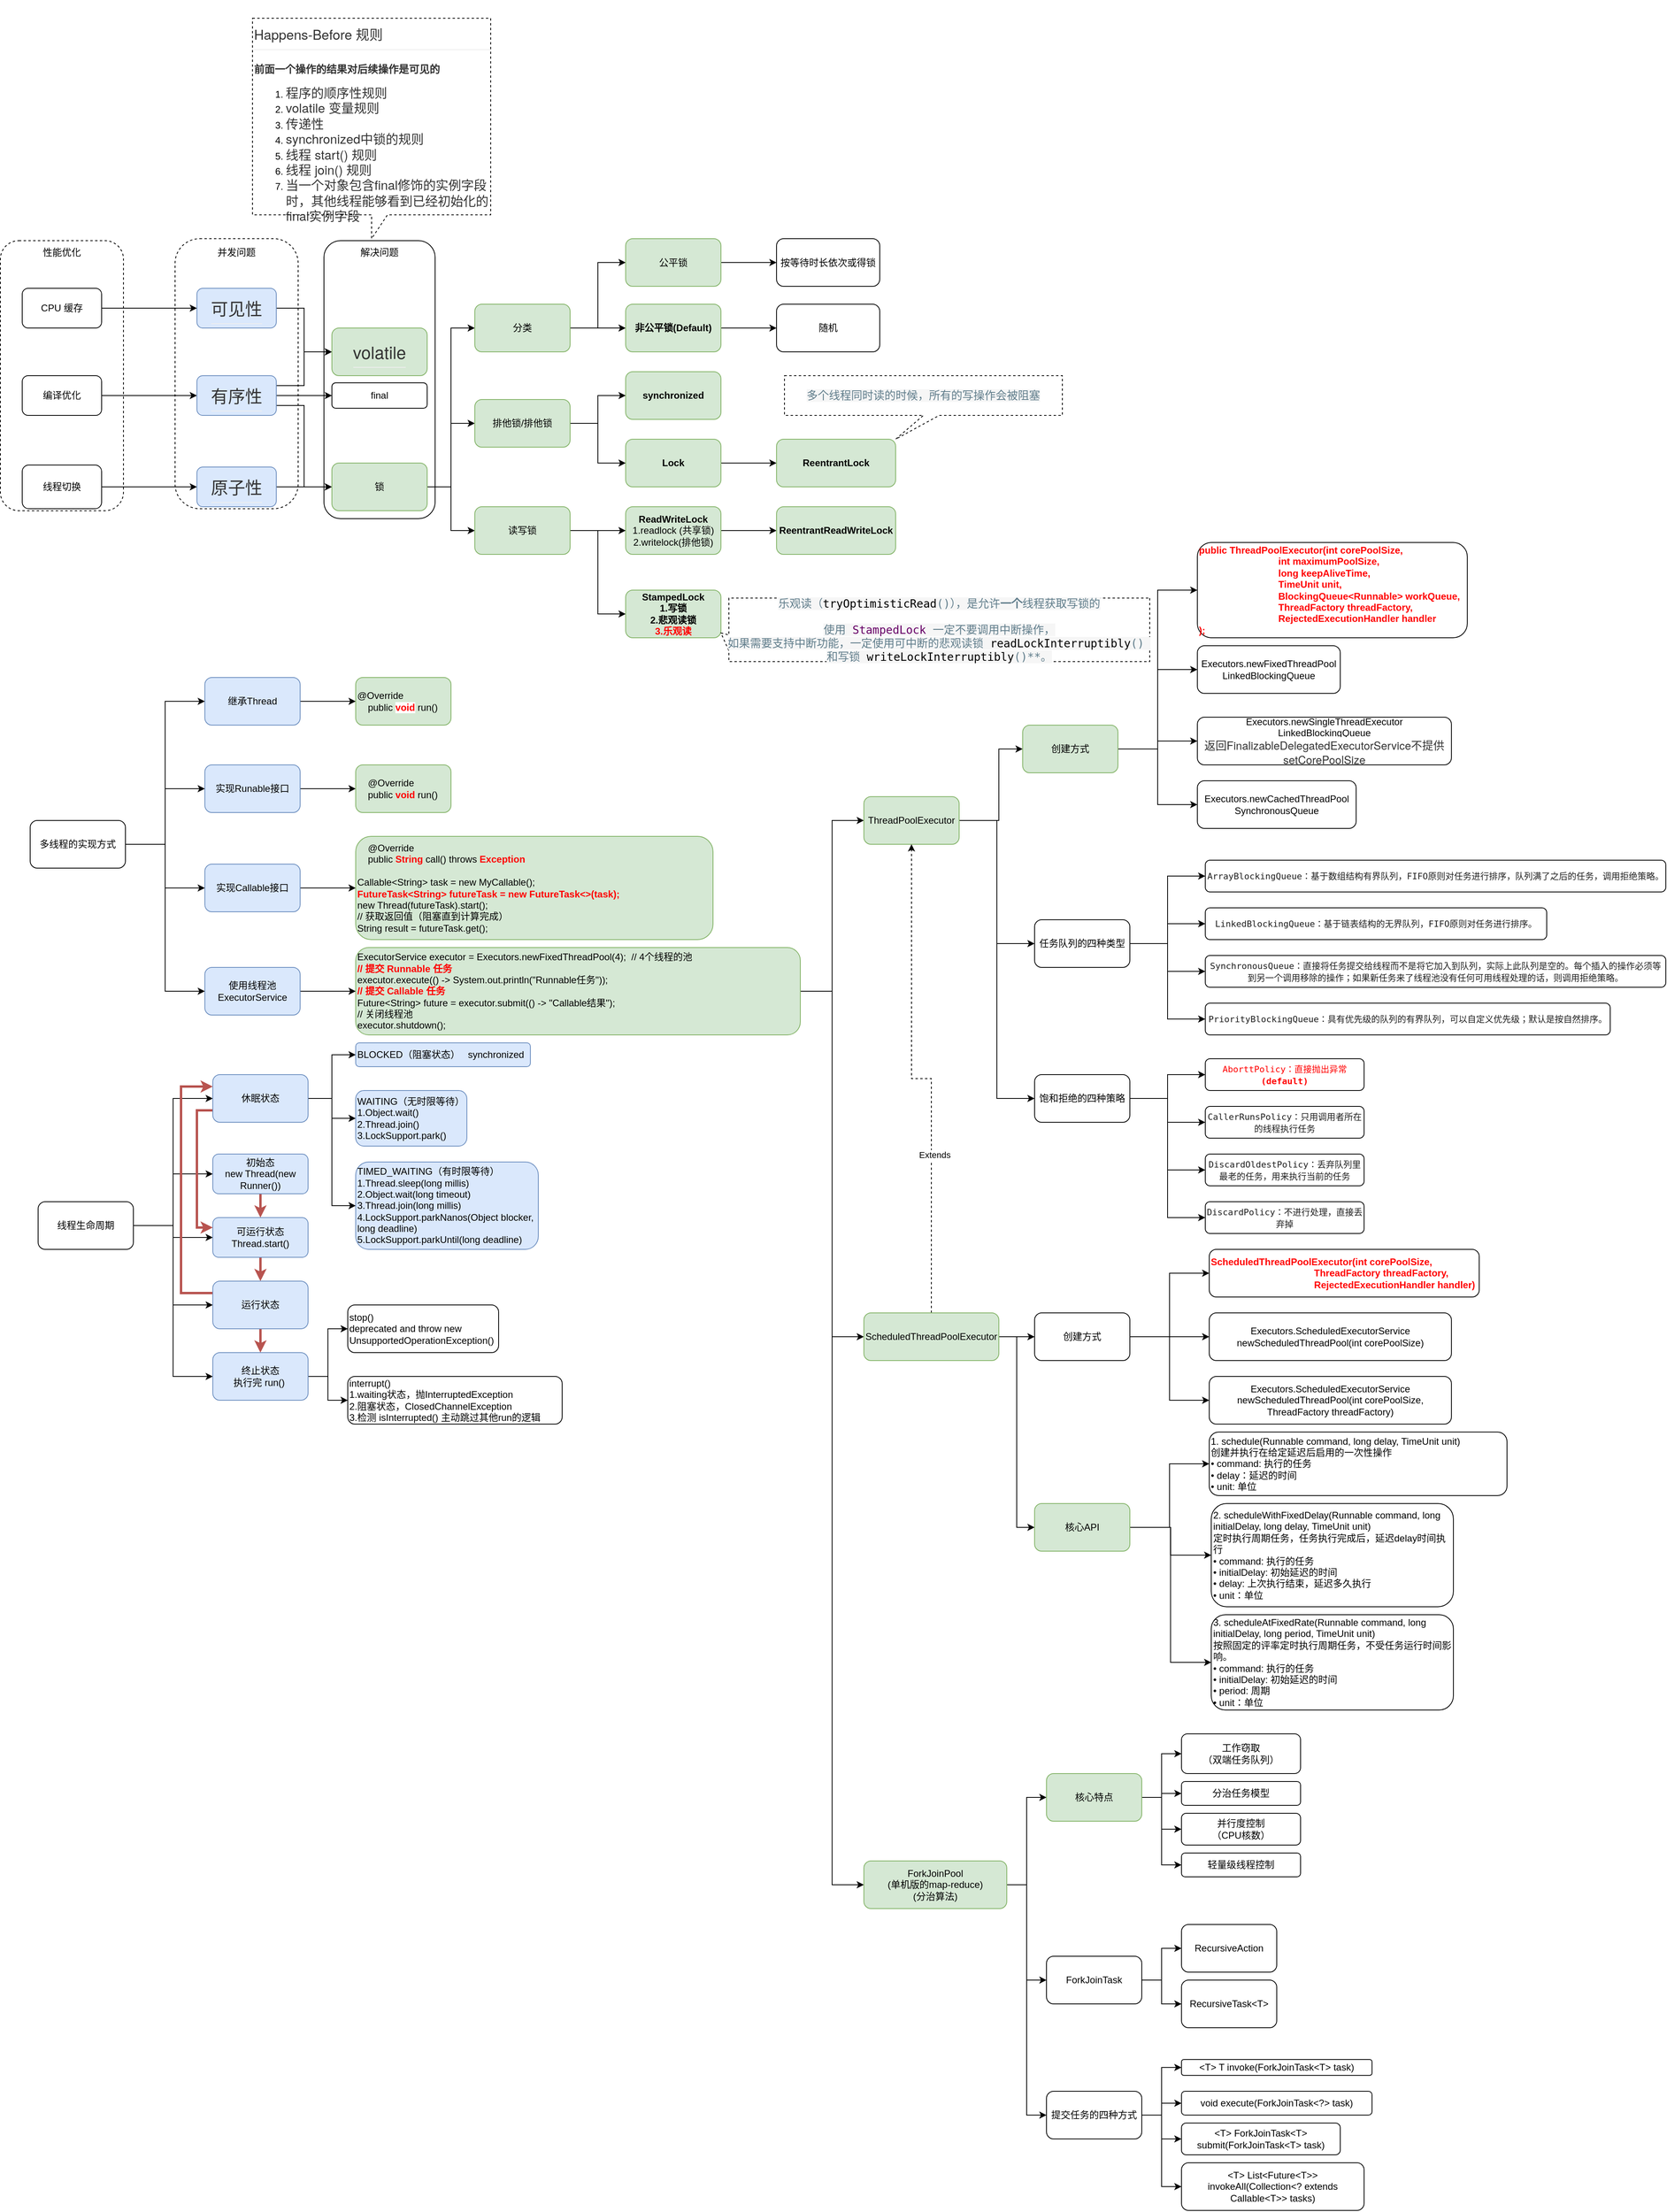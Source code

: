 <mxfile version="28.1.0">
  <diagram name="Page-1" id="oE_7oGVylCeQdkBljbAR">
    <mxGraphModel dx="2909" dy="2155" grid="1" gridSize="10" guides="1" tooltips="1" connect="1" arrows="1" fold="1" page="1" pageScale="1" pageWidth="850" pageHeight="1100" math="0" shadow="0">
      <root>
        <mxCell id="0" />
        <mxCell id="1" parent="0" />
        <mxCell id="4YbLMTbbQy4NtwcjqDvb-20" style="edgeStyle=orthogonalEdgeStyle;rounded=0;orthogonalLoop=1;jettySize=auto;html=1;entryX=0;entryY=0.5;entryDx=0;entryDy=0;" edge="1" parent="1" source="4YbLMTbbQy4NtwcjqDvb-1" target="4YbLMTbbQy4NtwcjqDvb-16">
          <mxGeometry relative="1" as="geometry" />
        </mxCell>
        <mxCell id="4YbLMTbbQy4NtwcjqDvb-1" value="&lt;meta charset=&quot;utf-8&quot;&gt;&lt;h1 style=&quot;box-sizing: border-box; margin: 1em 0px 16px; font-weight: 400 !important; line-height: 1.2; font-size: 1.8em; padding: 0px 0px 0.3em; -webkit-tap-highlight-color: transparent; font-family: &amp;quot;Helvetica Neue&amp;quot;, NotoSansHans-Regular, AvenirNext-Regular, arial, &amp;quot;Hiragino Sans GB&amp;quot;, &amp;quot;Microsoft Yahei&amp;quot;, &amp;quot;WenQuanYi Micro Hei&amp;quot;, Arial, Helvetica, sans-serif; position: relative; border-bottom: 1px solid rgb(238, 238, 238); color: rgb(51, 51, 51); font-style: normal; font-variant-ligatures: normal; font-variant-caps: normal; letter-spacing: normal; orphans: 2; text-align: left; text-indent: 0px; text-transform: none; widows: 2; word-spacing: 0px; -webkit-text-stroke-width: 0px; white-space: normal; text-decoration-thickness: initial; text-decoration-style: initial; text-decoration-color: initial;&quot; id=&quot;67k4ak&quot;&gt;可见性&lt;/h1&gt;" style="rounded=1;whiteSpace=wrap;html=1;fillColor=#dae8fc;strokeColor=#6c8ebf;" vertex="1" parent="1">
          <mxGeometry x="100" y="310" width="100" height="50" as="geometry" />
        </mxCell>
        <mxCell id="4YbLMTbbQy4NtwcjqDvb-4" style="edgeStyle=orthogonalEdgeStyle;rounded=0;orthogonalLoop=1;jettySize=auto;html=1;entryX=0;entryY=0.5;entryDx=0;entryDy=0;" edge="1" parent="1" source="4YbLMTbbQy4NtwcjqDvb-2" target="4YbLMTbbQy4NtwcjqDvb-1">
          <mxGeometry relative="1" as="geometry" />
        </mxCell>
        <mxCell id="4YbLMTbbQy4NtwcjqDvb-2" value="CPU 缓存" style="rounded=1;whiteSpace=wrap;html=1;" vertex="1" parent="1">
          <mxGeometry x="-120" y="310" width="100" height="50" as="geometry" />
        </mxCell>
        <mxCell id="4YbLMTbbQy4NtwcjqDvb-21" style="edgeStyle=orthogonalEdgeStyle;rounded=0;orthogonalLoop=1;jettySize=auto;html=1;entryX=0;entryY=0.5;entryDx=0;entryDy=0;" edge="1" parent="1" source="4YbLMTbbQy4NtwcjqDvb-5" target="4YbLMTbbQy4NtwcjqDvb-17">
          <mxGeometry relative="1" as="geometry" />
        </mxCell>
        <mxCell id="4YbLMTbbQy4NtwcjqDvb-5" value="&lt;h1 style=&quot;box-sizing: border-box; margin: 1em 0px 16px; line-height: 1.2; font-size: 1.8em; padding: 0px 0px 0.3em; -webkit-tap-highlight-color: transparent; font-family: &amp;quot;Helvetica Neue&amp;quot;, NotoSansHans-Regular, AvenirNext-Regular, arial, &amp;quot;Hiragino Sans GB&amp;quot;, &amp;quot;Microsoft Yahei&amp;quot;, &amp;quot;WenQuanYi Micro Hei&amp;quot;, Arial, Helvetica, sans-serif; position: relative; border-bottom: 1px solid rgb(238, 238, 238); color: rgb(51, 51, 51); font-style: normal; font-variant-ligatures: normal; font-variant-caps: normal; letter-spacing: normal; orphans: 2; text-align: left; text-indent: 0px; text-transform: none; widows: 2; word-spacing: 0px; -webkit-text-stroke-width: 0px; white-space: normal; text-decoration-thickness: initial; text-decoration-style: initial; text-decoration-color: initial; font-weight: 400 !important;&quot; id=&quot;67k4ak&quot;&gt;原子性&lt;/h1&gt;" style="rounded=1;whiteSpace=wrap;html=1;fillColor=#dae8fc;strokeColor=#6c8ebf;" vertex="1" parent="1">
          <mxGeometry x="100" y="535" width="100" height="50" as="geometry" />
        </mxCell>
        <mxCell id="4YbLMTbbQy4NtwcjqDvb-7" style="edgeStyle=orthogonalEdgeStyle;rounded=0;orthogonalLoop=1;jettySize=auto;html=1;entryX=0;entryY=0.5;entryDx=0;entryDy=0;" edge="1" parent="1" source="4YbLMTbbQy4NtwcjqDvb-6" target="4YbLMTbbQy4NtwcjqDvb-5">
          <mxGeometry relative="1" as="geometry" />
        </mxCell>
        <mxCell id="4YbLMTbbQy4NtwcjqDvb-6" value="线程切换" style="rounded=1;whiteSpace=wrap;html=1;" vertex="1" parent="1">
          <mxGeometry x="-120" y="532.5" width="100" height="55" as="geometry" />
        </mxCell>
        <mxCell id="4YbLMTbbQy4NtwcjqDvb-14" value="" style="rounded=1;whiteSpace=wrap;html=1;fillColor=none;dashed=1;arcSize=20;" vertex="1" parent="1">
          <mxGeometry x="72.5" y="247.5" width="155" height="340" as="geometry" />
        </mxCell>
        <mxCell id="4YbLMTbbQy4NtwcjqDvb-11" value="" style="rounded=1;whiteSpace=wrap;html=1;fillColor=none;dashed=1;" vertex="1" parent="1">
          <mxGeometry x="-147.5" y="250" width="155" height="340" as="geometry" />
        </mxCell>
        <mxCell id="4YbLMTbbQy4NtwcjqDvb-10" style="edgeStyle=orthogonalEdgeStyle;rounded=0;orthogonalLoop=1;jettySize=auto;html=1;" edge="1" parent="1" source="4YbLMTbbQy4NtwcjqDvb-8" target="4YbLMTbbQy4NtwcjqDvb-9">
          <mxGeometry relative="1" as="geometry" />
        </mxCell>
        <mxCell id="4YbLMTbbQy4NtwcjqDvb-8" value="编译优化" style="rounded=1;whiteSpace=wrap;html=1;" vertex="1" parent="1">
          <mxGeometry x="-120" y="420" width="100" height="50" as="geometry" />
        </mxCell>
        <mxCell id="4YbLMTbbQy4NtwcjqDvb-19" style="edgeStyle=orthogonalEdgeStyle;rounded=0;orthogonalLoop=1;jettySize=auto;html=1;entryX=0;entryY=0.5;entryDx=0;entryDy=0;exitX=1;exitY=0.25;exitDx=0;exitDy=0;" edge="1" parent="1" source="4YbLMTbbQy4NtwcjqDvb-9" target="4YbLMTbbQy4NtwcjqDvb-16">
          <mxGeometry relative="1" as="geometry" />
        </mxCell>
        <mxCell id="4YbLMTbbQy4NtwcjqDvb-22" style="edgeStyle=orthogonalEdgeStyle;rounded=0;orthogonalLoop=1;jettySize=auto;html=1;entryX=0;entryY=0.5;entryDx=0;entryDy=0;exitX=1;exitY=0.75;exitDx=0;exitDy=0;" edge="1" parent="1" source="4YbLMTbbQy4NtwcjqDvb-9" target="4YbLMTbbQy4NtwcjqDvb-17">
          <mxGeometry relative="1" as="geometry" />
        </mxCell>
        <mxCell id="4YbLMTbbQy4NtwcjqDvb-24" style="edgeStyle=orthogonalEdgeStyle;rounded=0;orthogonalLoop=1;jettySize=auto;html=1;entryX=0;entryY=0.5;entryDx=0;entryDy=0;" edge="1" parent="1" source="4YbLMTbbQy4NtwcjqDvb-9" target="4YbLMTbbQy4NtwcjqDvb-18">
          <mxGeometry relative="1" as="geometry" />
        </mxCell>
        <mxCell id="4YbLMTbbQy4NtwcjqDvb-9" value="&lt;h1 style=&quot;box-sizing: border-box; margin: 1em 0px 16px; line-height: 1.2; font-size: 1.8em; padding: 0px 0px 0.3em; -webkit-tap-highlight-color: transparent; font-family: &amp;quot;Helvetica Neue&amp;quot;, NotoSansHans-Regular, AvenirNext-Regular, arial, &amp;quot;Hiragino Sans GB&amp;quot;, &amp;quot;Microsoft Yahei&amp;quot;, &amp;quot;WenQuanYi Micro Hei&amp;quot;, Arial, Helvetica, sans-serif; position: relative; border-bottom: 1px solid rgb(238, 238, 238); color: rgb(51, 51, 51); font-style: normal; font-variant-ligatures: normal; font-variant-caps: normal; letter-spacing: normal; orphans: 2; text-align: left; text-indent: 0px; text-transform: none; widows: 2; word-spacing: 0px; -webkit-text-stroke-width: 0px; white-space: normal; text-decoration-thickness: initial; text-decoration-style: initial; text-decoration-color: initial; font-weight: 400 !important;&quot; id=&quot;67k4ak&quot;&gt;有序性&lt;/h1&gt;" style="rounded=1;whiteSpace=wrap;html=1;fillColor=#dae8fc;strokeColor=#6c8ebf;" vertex="1" parent="1">
          <mxGeometry x="100" y="420" width="100" height="50" as="geometry" />
        </mxCell>
        <mxCell id="4YbLMTbbQy4NtwcjqDvb-25" value="" style="rounded=1;whiteSpace=wrap;html=1;fillColor=none;" vertex="1" parent="1">
          <mxGeometry x="260" y="250" width="140" height="350" as="geometry" />
        </mxCell>
        <mxCell id="4YbLMTbbQy4NtwcjqDvb-12" value="性能优化" style="text;strokeColor=none;align=center;fillColor=none;html=1;verticalAlign=middle;whiteSpace=wrap;rounded=0;" vertex="1" parent="1">
          <mxGeometry x="-100" y="250" width="60" height="30" as="geometry" />
        </mxCell>
        <mxCell id="4YbLMTbbQy4NtwcjqDvb-15" value="并发问题" style="text;strokeColor=none;align=center;fillColor=none;html=1;verticalAlign=middle;whiteSpace=wrap;rounded=0;" vertex="1" parent="1">
          <mxGeometry x="120" y="250" width="60" height="30" as="geometry" />
        </mxCell>
        <mxCell id="4YbLMTbbQy4NtwcjqDvb-16" value="&lt;h1 style=&quot;box-sizing: border-box; margin: 1em 0px 16px; line-height: 1.2; font-size: 1.8em; padding: 0px 0px 0.3em; -webkit-tap-highlight-color: transparent; font-family: &amp;quot;Helvetica Neue&amp;quot;, NotoSansHans-Regular, AvenirNext-Regular, arial, &amp;quot;Hiragino Sans GB&amp;quot;, &amp;quot;Microsoft Yahei&amp;quot;, &amp;quot;WenQuanYi Micro Hei&amp;quot;, Arial, Helvetica, sans-serif; position: relative; border-bottom: 1px solid rgb(238, 238, 238); color: rgb(51, 51, 51); text-align: left; font-weight: 400 !important;&quot; id=&quot;e53qse&quot;&gt;volatile&lt;/h1&gt;" style="rounded=1;whiteSpace=wrap;html=1;fillColor=#d5e8d4;strokeColor=#82b366;" vertex="1" parent="1">
          <mxGeometry x="270" y="360" width="120" height="60" as="geometry" />
        </mxCell>
        <mxCell id="4YbLMTbbQy4NtwcjqDvb-34" style="edgeStyle=orthogonalEdgeStyle;rounded=0;orthogonalLoop=1;jettySize=auto;html=1;entryX=0;entryY=0.5;entryDx=0;entryDy=0;" edge="1" parent="1" source="4YbLMTbbQy4NtwcjqDvb-17" target="4YbLMTbbQy4NtwcjqDvb-32">
          <mxGeometry relative="1" as="geometry" />
        </mxCell>
        <mxCell id="4YbLMTbbQy4NtwcjqDvb-35" style="edgeStyle=orthogonalEdgeStyle;rounded=0;orthogonalLoop=1;jettySize=auto;html=1;entryX=0;entryY=0.5;entryDx=0;entryDy=0;" edge="1" parent="1" source="4YbLMTbbQy4NtwcjqDvb-17" target="4YbLMTbbQy4NtwcjqDvb-33">
          <mxGeometry relative="1" as="geometry" />
        </mxCell>
        <mxCell id="4YbLMTbbQy4NtwcjqDvb-44" style="edgeStyle=orthogonalEdgeStyle;rounded=0;orthogonalLoop=1;jettySize=auto;html=1;entryX=0;entryY=0.5;entryDx=0;entryDy=0;" edge="1" parent="1" source="4YbLMTbbQy4NtwcjqDvb-17" target="4YbLMTbbQy4NtwcjqDvb-43">
          <mxGeometry relative="1" as="geometry" />
        </mxCell>
        <mxCell id="4YbLMTbbQy4NtwcjqDvb-17" value="锁" style="rounded=1;whiteSpace=wrap;html=1;fillColor=#d5e8d4;strokeColor=#82b366;" vertex="1" parent="1">
          <mxGeometry x="270" y="530" width="120" height="60" as="geometry" />
        </mxCell>
        <mxCell id="4YbLMTbbQy4NtwcjqDvb-18" value="final" style="rounded=1;whiteSpace=wrap;html=1;" vertex="1" parent="1">
          <mxGeometry x="270" y="429" width="120" height="32" as="geometry" />
        </mxCell>
        <mxCell id="4YbLMTbbQy4NtwcjqDvb-26" value="解决问题" style="text;strokeColor=none;align=center;fillColor=none;html=1;verticalAlign=middle;whiteSpace=wrap;rounded=0;" vertex="1" parent="1">
          <mxGeometry x="300" y="250" width="60" height="30" as="geometry" />
        </mxCell>
        <mxCell id="4YbLMTbbQy4NtwcjqDvb-27" value="&lt;h1 style=&quot;box-sizing: border-box; margin: 1em 0px 16px; line-height: 1.2; padding: 0px 0px 0.3em; -webkit-tap-highlight-color: transparent; font-family: &amp;quot;Helvetica Neue&amp;quot;, NotoSansHans-Regular, AvenirNext-Regular, arial, &amp;quot;Hiragino Sans GB&amp;quot;, &amp;quot;Microsoft Yahei&amp;quot;, &amp;quot;WenQuanYi Micro Hei&amp;quot;, Arial, Helvetica, sans-serif; position: relative; border-bottom: 1px solid rgb(238, 238, 238); color: rgb(51, 51, 51); font-weight: 400 !important;&quot; id=&quot;coq1wi&quot;&gt;&lt;font style=&quot;font-size: 17px;&quot;&gt;Happens-Before 规则&lt;/font&gt;&lt;/h1&gt;&lt;div&gt;&lt;strong style=&quot;box-sizing: border-box; font-weight: bold; font-family: &amp;quot;Helvetica Neue&amp;quot;, NotoSansHans-Regular, AvenirNext-Regular, arial, &amp;quot;Hiragino Sans GB&amp;quot;, &amp;quot;Microsoft Yahei&amp;quot;, &amp;quot;WenQuanYi Micro Hei&amp;quot;, Arial, Helvetica, sans-serif; color: rgb(51, 51, 51); background-color: rgb(255, 255, 255);&quot;&gt;&lt;font style=&quot;font-size: 13px;&quot;&gt;前面一个操作的结果对后续操作是可见的&lt;/font&gt;&lt;/strong&gt;&lt;/div&gt;&lt;div&gt;&lt;ol&gt;&lt;li&gt;&lt;font face=&quot;Helvetica Neue, NotoSansHans-Regular, AvenirNext-Regular, arial, Hiragino Sans GB, Microsoft Yahei, WenQuanYi Micro Hei, Arial, Helvetica, sans-serif&quot; color=&quot;#333333&quot;&gt;&lt;span style=&quot;font-size: 15.96px;&quot;&gt;程序的顺序性规则&lt;/span&gt;&lt;/font&gt;&lt;/li&gt;&lt;li&gt;&lt;font face=&quot;Helvetica Neue, NotoSansHans-Regular, AvenirNext-Regular, arial, Hiragino Sans GB, Microsoft Yahei, WenQuanYi Micro Hei, Arial, Helvetica, sans-serif&quot; color=&quot;#333333&quot;&gt;&lt;span style=&quot;font-size: 15.96px;&quot;&gt;volatile 变量规则&lt;/span&gt;&lt;/font&gt;&lt;/li&gt;&lt;li&gt;&lt;font face=&quot;Helvetica Neue, NotoSansHans-Regular, AvenirNext-Regular, arial, Hiragino Sans GB, Microsoft Yahei, WenQuanYi Micro Hei, Arial, Helvetica, sans-serif&quot; color=&quot;#333333&quot;&gt;&lt;span style=&quot;font-size: 15.96px;&quot;&gt;传递性&lt;/span&gt;&lt;/font&gt;&lt;/li&gt;&lt;li&gt;&lt;font face=&quot;Helvetica Neue, NotoSansHans-Regular, AvenirNext-Regular, arial, Hiragino Sans GB, Microsoft Yahei, WenQuanYi Micro Hei, Arial, Helvetica, sans-serif&quot; color=&quot;#333333&quot;&gt;&lt;span style=&quot;font-size: 15.96px;&quot;&gt;synchronized中锁的规则&lt;/span&gt;&lt;/font&gt;&lt;/li&gt;&lt;li&gt;&lt;font face=&quot;Helvetica Neue, NotoSansHans-Regular, AvenirNext-Regular, arial, Hiragino Sans GB, Microsoft Yahei, WenQuanYi Micro Hei, Arial, Helvetica, sans-serif&quot; color=&quot;#333333&quot;&gt;&lt;span style=&quot;font-size: 15.96px;&quot;&gt;线程 start() 规则&lt;/span&gt;&lt;/font&gt;&lt;/li&gt;&lt;li&gt;&lt;font face=&quot;Helvetica Neue, NotoSansHans-Regular, AvenirNext-Regular, arial, Hiragino Sans GB, Microsoft Yahei, WenQuanYi Micro Hei, Arial, Helvetica, sans-serif&quot; color=&quot;#333333&quot;&gt;&lt;span style=&quot;font-size: 15.96px;&quot;&gt;线程 join() 规则&lt;/span&gt;&lt;/font&gt;&lt;/li&gt;&lt;li&gt;&lt;font face=&quot;Helvetica Neue, NotoSansHans-Regular, AvenirNext-Regular, arial, Hiragino Sans GB, Microsoft Yahei, WenQuanYi Micro Hei, Arial, Helvetica, sans-serif&quot; color=&quot;#333333&quot;&gt;&lt;span style=&quot;font-size: 15.96px;&quot;&gt;当一个对象包含final修饰的实例字段时，其他线程能够看到已经初始化的final实例字段&lt;/span&gt;&lt;/font&gt;&lt;/li&gt;&lt;/ol&gt;&lt;/div&gt;" style="shape=callout;whiteSpace=wrap;html=1;perimeter=calloutPerimeter;align=left;dashed=1;" vertex="1" parent="1">
          <mxGeometry x="170" y="-30" width="300" height="277.5" as="geometry" />
        </mxCell>
        <mxCell id="4YbLMTbbQy4NtwcjqDvb-28" value="synchronized" style="rounded=1;whiteSpace=wrap;html=1;fillColor=#d5e8d4;strokeColor=#82b366;fontStyle=1" vertex="1" parent="1">
          <mxGeometry x="640" y="415" width="120" height="60" as="geometry" />
        </mxCell>
        <mxCell id="4YbLMTbbQy4NtwcjqDvb-41" style="edgeStyle=orthogonalEdgeStyle;rounded=0;orthogonalLoop=1;jettySize=auto;html=1;" edge="1" parent="1" source="4YbLMTbbQy4NtwcjqDvb-29" target="4YbLMTbbQy4NtwcjqDvb-39">
          <mxGeometry relative="1" as="geometry" />
        </mxCell>
        <mxCell id="4YbLMTbbQy4NtwcjqDvb-29" value="Lock" style="rounded=1;whiteSpace=wrap;html=1;fillColor=#d5e8d4;strokeColor=#82b366;fontStyle=1" vertex="1" parent="1">
          <mxGeometry x="640" y="500" width="120" height="60" as="geometry" />
        </mxCell>
        <mxCell id="4YbLMTbbQy4NtwcjqDvb-42" style="edgeStyle=orthogonalEdgeStyle;rounded=0;orthogonalLoop=1;jettySize=auto;html=1;entryX=0;entryY=0.5;entryDx=0;entryDy=0;" edge="1" parent="1" source="4YbLMTbbQy4NtwcjqDvb-30" target="4YbLMTbbQy4NtwcjqDvb-40">
          <mxGeometry relative="1" as="geometry" />
        </mxCell>
        <mxCell id="4YbLMTbbQy4NtwcjqDvb-30" value="&lt;b&gt;ReadWriteLock&lt;/b&gt;&lt;div&gt;1.readlock (共享锁)&lt;/div&gt;&lt;div&gt;2.writelock(排他锁)&lt;/div&gt;" style="rounded=1;whiteSpace=wrap;html=1;fillColor=#d5e8d4;strokeColor=#82b366;" vertex="1" parent="1">
          <mxGeometry x="640" y="585" width="120" height="60" as="geometry" />
        </mxCell>
        <mxCell id="4YbLMTbbQy4NtwcjqDvb-36" style="edgeStyle=orthogonalEdgeStyle;rounded=0;orthogonalLoop=1;jettySize=auto;html=1;entryX=0;entryY=0.5;entryDx=0;entryDy=0;" edge="1" parent="1" source="4YbLMTbbQy4NtwcjqDvb-32" target="4YbLMTbbQy4NtwcjqDvb-28">
          <mxGeometry relative="1" as="geometry" />
        </mxCell>
        <mxCell id="4YbLMTbbQy4NtwcjqDvb-37" style="edgeStyle=orthogonalEdgeStyle;rounded=0;orthogonalLoop=1;jettySize=auto;html=1;entryX=0;entryY=0.5;entryDx=0;entryDy=0;" edge="1" parent="1" source="4YbLMTbbQy4NtwcjqDvb-32" target="4YbLMTbbQy4NtwcjqDvb-29">
          <mxGeometry relative="1" as="geometry" />
        </mxCell>
        <mxCell id="4YbLMTbbQy4NtwcjqDvb-32" value="排他锁/排他锁" style="rounded=1;whiteSpace=wrap;html=1;fillColor=#d5e8d4;strokeColor=#82b366;" vertex="1" parent="1">
          <mxGeometry x="450" y="450" width="120" height="60" as="geometry" />
        </mxCell>
        <mxCell id="4YbLMTbbQy4NtwcjqDvb-38" style="edgeStyle=orthogonalEdgeStyle;rounded=0;orthogonalLoop=1;jettySize=auto;html=1;entryX=0;entryY=0.5;entryDx=0;entryDy=0;" edge="1" parent="1" source="4YbLMTbbQy4NtwcjqDvb-33" target="4YbLMTbbQy4NtwcjqDvb-30">
          <mxGeometry relative="1" as="geometry" />
        </mxCell>
        <mxCell id="4YbLMTbbQy4NtwcjqDvb-55" style="edgeStyle=orthogonalEdgeStyle;rounded=0;orthogonalLoop=1;jettySize=auto;html=1;entryX=0;entryY=0.5;entryDx=0;entryDy=0;" edge="1" parent="1" source="4YbLMTbbQy4NtwcjqDvb-33" target="4YbLMTbbQy4NtwcjqDvb-53">
          <mxGeometry relative="1" as="geometry" />
        </mxCell>
        <mxCell id="4YbLMTbbQy4NtwcjqDvb-33" value="读写锁" style="rounded=1;whiteSpace=wrap;html=1;fillColor=#d5e8d4;strokeColor=#82b366;" vertex="1" parent="1">
          <mxGeometry x="450" y="585" width="120" height="60" as="geometry" />
        </mxCell>
        <mxCell id="4YbLMTbbQy4NtwcjqDvb-39" value="ReentrantLock" style="rounded=1;whiteSpace=wrap;html=1;fillColor=#d5e8d4;strokeColor=#82b366;fontStyle=1" vertex="1" parent="1">
          <mxGeometry x="830" y="500" width="150" height="60" as="geometry" />
        </mxCell>
        <mxCell id="4YbLMTbbQy4NtwcjqDvb-40" value="ReentrantReadWriteLock" style="rounded=1;whiteSpace=wrap;html=1;fillColor=#d5e8d4;strokeColor=#82b366;fontStyle=1" vertex="1" parent="1">
          <mxGeometry x="830" y="585" width="150" height="60" as="geometry" />
        </mxCell>
        <mxCell id="4YbLMTbbQy4NtwcjqDvb-47" style="edgeStyle=orthogonalEdgeStyle;rounded=0;orthogonalLoop=1;jettySize=auto;html=1;entryX=0;entryY=0.5;entryDx=0;entryDy=0;" edge="1" parent="1" source="4YbLMTbbQy4NtwcjqDvb-43" target="4YbLMTbbQy4NtwcjqDvb-45">
          <mxGeometry relative="1" as="geometry" />
        </mxCell>
        <mxCell id="4YbLMTbbQy4NtwcjqDvb-48" style="edgeStyle=orthogonalEdgeStyle;rounded=0;orthogonalLoop=1;jettySize=auto;html=1;entryX=0;entryY=0.5;entryDx=0;entryDy=0;" edge="1" parent="1" source="4YbLMTbbQy4NtwcjqDvb-43" target="4YbLMTbbQy4NtwcjqDvb-46">
          <mxGeometry relative="1" as="geometry" />
        </mxCell>
        <mxCell id="4YbLMTbbQy4NtwcjqDvb-43" value="分类" style="rounded=1;whiteSpace=wrap;html=1;fillColor=#d5e8d4;strokeColor=#82b366;" vertex="1" parent="1">
          <mxGeometry x="450" y="330" width="120" height="60" as="geometry" />
        </mxCell>
        <mxCell id="4YbLMTbbQy4NtwcjqDvb-51" style="edgeStyle=orthogonalEdgeStyle;rounded=0;orthogonalLoop=1;jettySize=auto;html=1;entryX=0;entryY=0.5;entryDx=0;entryDy=0;" edge="1" parent="1" source="4YbLMTbbQy4NtwcjqDvb-45" target="4YbLMTbbQy4NtwcjqDvb-49">
          <mxGeometry relative="1" as="geometry" />
        </mxCell>
        <mxCell id="4YbLMTbbQy4NtwcjqDvb-45" value="公平锁" style="rounded=1;whiteSpace=wrap;html=1;fillColor=#d5e8d4;strokeColor=#82b366;" vertex="1" parent="1">
          <mxGeometry x="640" y="247.5" width="120" height="60" as="geometry" />
        </mxCell>
        <mxCell id="4YbLMTbbQy4NtwcjqDvb-52" style="edgeStyle=orthogonalEdgeStyle;rounded=0;orthogonalLoop=1;jettySize=auto;html=1;entryX=0;entryY=0.5;entryDx=0;entryDy=0;" edge="1" parent="1" source="4YbLMTbbQy4NtwcjqDvb-46" target="4YbLMTbbQy4NtwcjqDvb-50">
          <mxGeometry relative="1" as="geometry" />
        </mxCell>
        <mxCell id="4YbLMTbbQy4NtwcjqDvb-46" value="非公平锁(Default)" style="rounded=1;whiteSpace=wrap;html=1;fillColor=#d5e8d4;strokeColor=#82b366;fontStyle=1" vertex="1" parent="1">
          <mxGeometry x="640" y="330" width="120" height="60" as="geometry" />
        </mxCell>
        <mxCell id="4YbLMTbbQy4NtwcjqDvb-49" value="按等待时长依次或得锁" style="rounded=1;whiteSpace=wrap;html=1;" vertex="1" parent="1">
          <mxGeometry x="830" y="247.5" width="130" height="60" as="geometry" />
        </mxCell>
        <mxCell id="4YbLMTbbQy4NtwcjqDvb-50" value="随机" style="rounded=1;whiteSpace=wrap;html=1;" vertex="1" parent="1">
          <mxGeometry x="830" y="330" width="130" height="60" as="geometry" />
        </mxCell>
        <mxCell id="4YbLMTbbQy4NtwcjqDvb-53" value="&lt;b&gt;StampedLock&lt;/b&gt;&lt;div&gt;&lt;b&gt;1.&lt;/b&gt;&lt;span style=&quot;background-color: transparent;&quot;&gt;&lt;b&gt;写锁&lt;/b&gt;&lt;/span&gt;&lt;/div&gt;&lt;div&gt;&lt;span style=&quot;background-color: transparent;&quot;&gt;&lt;b&gt;2.悲观读锁&lt;/b&gt;&lt;/span&gt;&lt;/div&gt;&lt;div&gt;&lt;span style=&quot;background-color: transparent;&quot;&gt;&lt;b&gt;&lt;font style=&quot;color: rgb(255, 0, 0);&quot;&gt;3.乐观读&lt;/font&gt;&lt;/b&gt;&lt;/span&gt;&lt;/div&gt;" style="rounded=1;whiteSpace=wrap;html=1;fillColor=#d5e8d4;strokeColor=#82b366;" vertex="1" parent="1">
          <mxGeometry x="640" y="690" width="120" height="60" as="geometry" />
        </mxCell>
        <mxCell id="4YbLMTbbQy4NtwcjqDvb-56" value="&lt;span style=&quot;color: rgb(96, 125, 139); font-family: Consolas, Monaco, &amp;quot;Andale Mono&amp;quot;, &amp;quot;Ubuntu Mono&amp;quot;, monospace; font-size: 14px; text-align: left; white-space: pre; background-color: rgb(246, 246, 246);&quot;&gt;多个线程同时读的时候，所有的写操作会被阻塞&lt;/span&gt;" style="shape=callout;whiteSpace=wrap;html=1;perimeter=calloutPerimeter;position2=0.4;dashed=1;" vertex="1" parent="1">
          <mxGeometry x="840" y="420" width="350" height="80" as="geometry" />
        </mxCell>
        <mxCell id="4YbLMTbbQy4NtwcjqDvb-58" value="&lt;span style=&quot;color: rgb(96, 125, 139); font-family: Consolas, Monaco, &amp;quot;Andale Mono&amp;quot;, &amp;quot;Ubuntu Mono&amp;quot;, monospace; font-size: 14px; text-align: left; white-space: pre; background-color: rgb(246, 246, 246);&quot;&gt;乐观读（&lt;span style=&quot;box-sizing: border-box; margin: 0px; padding: 0px; -webkit-tap-highlight-color: transparent; color: rgb(0, 0, 0);&quot; class=&quot;pln&quot;&gt;tryOptimisticRead&lt;/span&gt;&lt;span style=&quot;box-sizing: border-box; margin: 0px; padding: 0px; -webkit-tap-highlight-color: transparent;&quot; class=&quot;pun&quot;&gt;()&lt;/span&gt;），是允许&lt;b&gt;一个&lt;/b&gt;线程获取写锁的&lt;/span&gt;&lt;div&gt;&lt;span style=&quot;color: rgb(96, 125, 139); font-family: Consolas, Monaco, &amp;quot;Andale Mono&amp;quot;, &amp;quot;Ubuntu Mono&amp;quot;, monospace; font-size: 14px; text-align: left; white-space: pre; background-color: rgb(246, 246, 246);&quot;&gt;&lt;br&gt;&lt;/span&gt;&lt;/div&gt;&lt;div&gt;&lt;span style=&quot;color: rgb(96, 125, 139); font-family: Consolas, Monaco, &amp;quot;Andale Mono&amp;quot;, &amp;quot;Ubuntu Mono&amp;quot;, monospace; font-size: 14px; text-align: left; white-space: pre; background-color: rgb(246, 246, 246);&quot;&gt;&lt;span style=&quot;box-sizing: border-box; margin: 0px; padding: 0px; -webkit-tap-highlight-color: transparent;&quot; class=&quot;pun&quot;&gt;使用&lt;/span&gt;&lt;span style=&quot;box-sizing: border-box; margin: 0px; padding: 0px; -webkit-tap-highlight-color: transparent; color: rgb(0, 0, 0);&quot; class=&quot;pln&quot;&gt; &lt;/span&gt;&lt;span style=&quot;box-sizing: border-box; margin: 0px; padding: 0px; -webkit-tap-highlight-color: transparent; color: rgb(102, 0, 102);&quot; class=&quot;typ&quot;&gt;StampedLock&lt;/span&gt;&lt;span style=&quot;box-sizing: border-box; margin: 0px; padding: 0px; -webkit-tap-highlight-color: transparent; color: rgb(0, 0, 0);&quot; class=&quot;pln&quot;&gt; &lt;/span&gt;&lt;span style=&quot;box-sizing: border-box; margin: 0px; padding: 0px; -webkit-tap-highlight-color: transparent;&quot; class=&quot;pun&quot;&gt;一定不要调用中断操作，&lt;/span&gt;&lt;/span&gt;&lt;/div&gt;&lt;div&gt;&lt;span style=&quot;color: rgb(96, 125, 139); font-family: Consolas, Monaco, &amp;quot;Andale Mono&amp;quot;, &amp;quot;Ubuntu Mono&amp;quot;, monospace; font-size: 14px; text-align: left; white-space: pre; background-color: rgb(246, 246, 246);&quot;&gt;&lt;span style=&quot;box-sizing: border-box; margin: 0px; padding: 0px; -webkit-tap-highlight-color: transparent;&quot; class=&quot;pun&quot;&gt;如果需要支持中断功能，一定使用可中断的悲观读锁&lt;/span&gt;&lt;span style=&quot;box-sizing: border-box; margin: 0px; padding: 0px; -webkit-tap-highlight-color: transparent; color: rgb(0, 0, 0);&quot; class=&quot;pln&quot;&gt; readLockInterruptibly&lt;/span&gt;&lt;span style=&quot;box-sizing: border-box; margin: 0px; padding: 0px; -webkit-tap-highlight-color: transparent;&quot; class=&quot;pun&quot;&gt;()&lt;/span&gt;&lt;span style=&quot;box-sizing: border-box; margin: 0px; padding: 0px; -webkit-tap-highlight-color: transparent; color: rgb(0, 0, 0);&quot; class=&quot;pln&quot;&gt; &lt;/span&gt;&lt;/span&gt;&lt;/div&gt;&lt;div&gt;&lt;span style=&quot;color: rgb(96, 125, 139); font-family: Consolas, Monaco, &amp;quot;Andale Mono&amp;quot;, &amp;quot;Ubuntu Mono&amp;quot;, monospace; font-size: 14px; text-align: left; white-space: pre; background-color: rgb(246, 246, 246);&quot;&gt;&lt;span style=&quot;box-sizing: border-box; margin: 0px; padding: 0px; -webkit-tap-highlight-color: transparent;&quot; class=&quot;pun&quot;&gt;和写锁&lt;/span&gt;&lt;span style=&quot;box-sizing: border-box; margin: 0px; padding: 0px; -webkit-tap-highlight-color: transparent; color: rgb(0, 0, 0);&quot; class=&quot;pln&quot;&gt; writeLockInterruptibly&lt;/span&gt;&lt;span style=&quot;box-sizing: border-box; margin: 0px; padding: 0px; -webkit-tap-highlight-color: transparent;&quot; class=&quot;pun&quot;&gt;()**。&lt;/span&gt;&lt;/span&gt;&lt;/div&gt;" style="shape=callout;whiteSpace=wrap;html=1;perimeter=calloutPerimeter;flipH=0;flipV=0;size=10;position=0.58;direction=south;position2=0.55;dashed=1;" vertex="1" parent="1">
          <mxGeometry x="760" y="700" width="540" height="80" as="geometry" />
        </mxCell>
        <mxCell id="4YbLMTbbQy4NtwcjqDvb-74" style="edgeStyle=orthogonalEdgeStyle;rounded=0;orthogonalLoop=1;jettySize=auto;html=1;" edge="1" parent="1" source="4YbLMTbbQy4NtwcjqDvb-59" target="4YbLMTbbQy4NtwcjqDvb-69">
          <mxGeometry relative="1" as="geometry" />
        </mxCell>
        <mxCell id="4YbLMTbbQy4NtwcjqDvb-59" value="继承Thread" style="rounded=1;whiteSpace=wrap;html=1;fillColor=#dae8fc;strokeColor=#6c8ebf;" vertex="1" parent="1">
          <mxGeometry x="110" y="800" width="120" height="60" as="geometry" />
        </mxCell>
        <mxCell id="4YbLMTbbQy4NtwcjqDvb-75" style="edgeStyle=orthogonalEdgeStyle;rounded=0;orthogonalLoop=1;jettySize=auto;html=1;entryX=0;entryY=0.5;entryDx=0;entryDy=0;" edge="1" parent="1" source="4YbLMTbbQy4NtwcjqDvb-61" target="4YbLMTbbQy4NtwcjqDvb-70">
          <mxGeometry relative="1" as="geometry" />
        </mxCell>
        <mxCell id="4YbLMTbbQy4NtwcjqDvb-61" value="实现Runable接口" style="rounded=1;whiteSpace=wrap;html=1;fillColor=#dae8fc;strokeColor=#6c8ebf;" vertex="1" parent="1">
          <mxGeometry x="110" y="910" width="120" height="60" as="geometry" />
        </mxCell>
        <mxCell id="4YbLMTbbQy4NtwcjqDvb-76" style="edgeStyle=orthogonalEdgeStyle;rounded=0;orthogonalLoop=1;jettySize=auto;html=1;entryX=0;entryY=0.5;entryDx=0;entryDy=0;" edge="1" parent="1" source="4YbLMTbbQy4NtwcjqDvb-62" target="4YbLMTbbQy4NtwcjqDvb-71">
          <mxGeometry relative="1" as="geometry" />
        </mxCell>
        <mxCell id="4YbLMTbbQy4NtwcjqDvb-62" value="实现Callable接口" style="rounded=1;whiteSpace=wrap;html=1;fillColor=#dae8fc;strokeColor=#6c8ebf;" vertex="1" parent="1">
          <mxGeometry x="110" y="1035" width="120" height="60" as="geometry" />
        </mxCell>
        <mxCell id="4YbLMTbbQy4NtwcjqDvb-77" style="edgeStyle=orthogonalEdgeStyle;rounded=0;orthogonalLoop=1;jettySize=auto;html=1;entryX=0;entryY=0.5;entryDx=0;entryDy=0;" edge="1" parent="1" source="4YbLMTbbQy4NtwcjqDvb-63" target="4YbLMTbbQy4NtwcjqDvb-73">
          <mxGeometry relative="1" as="geometry" />
        </mxCell>
        <mxCell id="4YbLMTbbQy4NtwcjqDvb-63" value="使用线程池&lt;div&gt;ExecutorService&lt;/div&gt;" style="rounded=1;whiteSpace=wrap;html=1;fillColor=#dae8fc;strokeColor=#6c8ebf;" vertex="1" parent="1">
          <mxGeometry x="110" y="1165" width="120" height="60" as="geometry" />
        </mxCell>
        <mxCell id="4YbLMTbbQy4NtwcjqDvb-65" style="edgeStyle=orthogonalEdgeStyle;rounded=0;orthogonalLoop=1;jettySize=auto;html=1;entryX=0;entryY=0.5;entryDx=0;entryDy=0;" edge="1" parent="1" source="4YbLMTbbQy4NtwcjqDvb-64" target="4YbLMTbbQy4NtwcjqDvb-59">
          <mxGeometry relative="1" as="geometry" />
        </mxCell>
        <mxCell id="4YbLMTbbQy4NtwcjqDvb-66" style="edgeStyle=orthogonalEdgeStyle;rounded=0;orthogonalLoop=1;jettySize=auto;html=1;entryX=0;entryY=0.5;entryDx=0;entryDy=0;" edge="1" parent="1" source="4YbLMTbbQy4NtwcjqDvb-64" target="4YbLMTbbQy4NtwcjqDvb-61">
          <mxGeometry relative="1" as="geometry" />
        </mxCell>
        <mxCell id="4YbLMTbbQy4NtwcjqDvb-67" style="edgeStyle=orthogonalEdgeStyle;rounded=0;orthogonalLoop=1;jettySize=auto;html=1;entryX=0;entryY=0.5;entryDx=0;entryDy=0;" edge="1" parent="1" source="4YbLMTbbQy4NtwcjqDvb-64" target="4YbLMTbbQy4NtwcjqDvb-62">
          <mxGeometry relative="1" as="geometry" />
        </mxCell>
        <mxCell id="4YbLMTbbQy4NtwcjqDvb-68" style="edgeStyle=orthogonalEdgeStyle;rounded=0;orthogonalLoop=1;jettySize=auto;html=1;entryX=0;entryY=0.5;entryDx=0;entryDy=0;" edge="1" parent="1" source="4YbLMTbbQy4NtwcjqDvb-64" target="4YbLMTbbQy4NtwcjqDvb-63">
          <mxGeometry relative="1" as="geometry" />
        </mxCell>
        <mxCell id="4YbLMTbbQy4NtwcjqDvb-64" value="多线程的实现方式" style="rounded=1;whiteSpace=wrap;html=1;" vertex="1" parent="1">
          <mxGeometry x="-110" y="980" width="120" height="60" as="geometry" />
        </mxCell>
        <mxCell id="4YbLMTbbQy4NtwcjqDvb-69" value="&lt;div&gt;@Override&lt;/div&gt;&lt;div&gt;&amp;nbsp; &amp;nbsp; public &lt;b style=&quot;background-color: light-dark(#ffffff, var(--ge-dark-color, #121212));&quot;&gt;&lt;font style=&quot;color: rgb(255, 0, 0);&quot;&gt;void&lt;/font&gt;&lt;/b&gt; run()&lt;/div&gt;" style="rounded=1;whiteSpace=wrap;html=1;fillColor=#d5e8d4;strokeColor=#82b366;align=left;" vertex="1" parent="1">
          <mxGeometry x="300" y="800" width="120" height="60" as="geometry" />
        </mxCell>
        <mxCell id="4YbLMTbbQy4NtwcjqDvb-70" value="&lt;div&gt;&amp;nbsp; &amp;nbsp; @Override&lt;/div&gt;&lt;div&gt;&amp;nbsp; &amp;nbsp; public &lt;b&gt;&lt;font style=&quot;color: rgb(255, 0, 0);&quot;&gt;void&lt;/font&gt;&lt;/b&gt; run()&lt;/div&gt;" style="rounded=1;whiteSpace=wrap;html=1;fillColor=#d5e8d4;strokeColor=#82b366;align=left;" vertex="1" parent="1">
          <mxGeometry x="300" y="910" width="120" height="60" as="geometry" />
        </mxCell>
        <mxCell id="4YbLMTbbQy4NtwcjqDvb-71" value="&lt;div&gt;&amp;nbsp; &amp;nbsp; @Override&lt;/div&gt;&lt;div&gt;&amp;nbsp; &amp;nbsp; public &lt;b&gt;&lt;font style=&quot;color: rgb(255, 0, 0);&quot;&gt;String&lt;/font&gt;&lt;/b&gt; call() throws &lt;b&gt;&lt;font style=&quot;color: rgb(255, 0, 0);&quot;&gt;Exception&lt;/font&gt;&lt;/b&gt;&lt;/div&gt;&lt;div&gt;&lt;b&gt;&lt;font style=&quot;color: rgb(255, 0, 0);&quot;&gt;&lt;br&gt;&lt;/font&gt;&lt;/b&gt;&lt;/div&gt;&lt;div&gt;&lt;font&gt;&lt;div style=&quot;&quot;&gt;Callable&amp;lt;String&amp;gt; task = new MyCallable();&lt;/div&gt;&lt;div style=&quot;&quot;&gt;&lt;b&gt;&lt;font style=&quot;color: rgb(255, 0, 0);&quot;&gt;FutureTask&amp;lt;String&amp;gt; futureTask = new FutureTask&amp;lt;&amp;gt;(task);&lt;/font&gt;&lt;/b&gt;&lt;/div&gt;&lt;div style=&quot;&quot;&gt;new Thread(futureTask).start();&lt;/div&gt;&lt;div style=&quot;&quot;&gt;&lt;span style=&quot;background-color: transparent; color: light-dark(rgb(0, 0, 0), rgb(255, 255, 255));&quot;&gt;// 获取返回值（阻塞直到计算完成）&lt;/span&gt;&lt;/div&gt;&lt;div style=&quot;&quot;&gt;String result = futureTask.get();&lt;/div&gt;&lt;/font&gt;&lt;/div&gt;" style="rounded=1;whiteSpace=wrap;html=1;fillColor=#d5e8d4;strokeColor=#82b366;align=left;" vertex="1" parent="1">
          <mxGeometry x="300" y="1000" width="450" height="130" as="geometry" />
        </mxCell>
        <mxCell id="4YbLMTbbQy4NtwcjqDvb-85" style="edgeStyle=orthogonalEdgeStyle;rounded=0;orthogonalLoop=1;jettySize=auto;html=1;entryX=0;entryY=0.5;entryDx=0;entryDy=0;" edge="1" parent="1" source="4YbLMTbbQy4NtwcjqDvb-73" target="4YbLMTbbQy4NtwcjqDvb-78">
          <mxGeometry relative="1" as="geometry" />
        </mxCell>
        <mxCell id="4YbLMTbbQy4NtwcjqDvb-93" style="edgeStyle=orthogonalEdgeStyle;rounded=0;orthogonalLoop=1;jettySize=auto;html=1;entryX=0;entryY=0.5;entryDx=0;entryDy=0;" edge="1" parent="1" source="4YbLMTbbQy4NtwcjqDvb-73" target="4YbLMTbbQy4NtwcjqDvb-79">
          <mxGeometry relative="1" as="geometry" />
        </mxCell>
        <mxCell id="4YbLMTbbQy4NtwcjqDvb-94" style="edgeStyle=orthogonalEdgeStyle;rounded=0;orthogonalLoop=1;jettySize=auto;html=1;entryX=0;entryY=0.5;entryDx=0;entryDy=0;" edge="1" parent="1" source="4YbLMTbbQy4NtwcjqDvb-73" target="4YbLMTbbQy4NtwcjqDvb-80">
          <mxGeometry relative="1" as="geometry" />
        </mxCell>
        <mxCell id="4YbLMTbbQy4NtwcjqDvb-73" value="&lt;div&gt;ExecutorService executor = Executors.newFixedThreadPool(4);&amp;nbsp; // 4个线程的池&lt;/div&gt;&lt;div&gt;&lt;b&gt;&lt;font style=&quot;color: rgb(255, 0, 0);&quot;&gt;// 提交 Runnable 任务&lt;/font&gt;&lt;/b&gt;&lt;/div&gt;&lt;div&gt;executor.execute(() -&amp;gt; System.out.println(&quot;Runnable任务&quot;));&lt;/div&gt;&lt;div&gt;&lt;b&gt;&lt;font style=&quot;color: rgb(255, 0, 0);&quot;&gt;// 提交 Callable 任务&lt;/font&gt;&lt;/b&gt;&lt;/div&gt;&lt;div&gt;Future&amp;lt;String&amp;gt; future = executor.submit(() -&amp;gt; &quot;Callable结果&quot;);&lt;/div&gt;&lt;div&gt;// 关闭线程池&lt;/div&gt;&lt;div&gt;executor.shutdown();&lt;/div&gt;" style="rounded=1;whiteSpace=wrap;html=1;fillColor=#d5e8d4;strokeColor=#82b366;align=left;" vertex="1" parent="1">
          <mxGeometry x="300" y="1140" width="560" height="110" as="geometry" />
        </mxCell>
        <mxCell id="4YbLMTbbQy4NtwcjqDvb-100" style="edgeStyle=orthogonalEdgeStyle;rounded=0;orthogonalLoop=1;jettySize=auto;html=1;entryX=0;entryY=0.5;entryDx=0;entryDy=0;" edge="1" parent="1" target="4YbLMTbbQy4NtwcjqDvb-98">
          <mxGeometry relative="1" as="geometry">
            <mxPoint x="1050" y="980" as="sourcePoint" />
            <mxPoint x="1130" y="890" as="targetPoint" />
            <Array as="points">
              <mxPoint x="1110" y="980" />
              <mxPoint x="1110" y="890" />
            </Array>
          </mxGeometry>
        </mxCell>
        <mxCell id="4YbLMTbbQy4NtwcjqDvb-110" style="edgeStyle=orthogonalEdgeStyle;rounded=0;orthogonalLoop=1;jettySize=auto;html=1;entryX=0;entryY=0.5;entryDx=0;entryDy=0;" edge="1" parent="1" source="4YbLMTbbQy4NtwcjqDvb-78" target="4YbLMTbbQy4NtwcjqDvb-105">
          <mxGeometry relative="1" as="geometry" />
        </mxCell>
        <mxCell id="4YbLMTbbQy4NtwcjqDvb-124" style="edgeStyle=orthogonalEdgeStyle;rounded=0;orthogonalLoop=1;jettySize=auto;html=1;entryX=0;entryY=0.5;entryDx=0;entryDy=0;" edge="1" parent="1" source="4YbLMTbbQy4NtwcjqDvb-78" target="4YbLMTbbQy4NtwcjqDvb-115">
          <mxGeometry relative="1" as="geometry" />
        </mxCell>
        <mxCell id="4YbLMTbbQy4NtwcjqDvb-78" value="ThreadPoolExecutor" style="rounded=1;whiteSpace=wrap;html=1;fillColor=#d5e8d4;strokeColor=#82b366;" vertex="1" parent="1">
          <mxGeometry x="940" y="950" width="120" height="60" as="geometry" />
        </mxCell>
        <mxCell id="4YbLMTbbQy4NtwcjqDvb-134" style="edgeStyle=orthogonalEdgeStyle;rounded=0;orthogonalLoop=1;jettySize=auto;html=1;entryX=0;entryY=0.5;entryDx=0;entryDy=0;" edge="1" parent="1" source="4YbLMTbbQy4NtwcjqDvb-79" target="4YbLMTbbQy4NtwcjqDvb-132">
          <mxGeometry relative="1" as="geometry" />
        </mxCell>
        <mxCell id="4YbLMTbbQy4NtwcjqDvb-142" style="edgeStyle=orthogonalEdgeStyle;rounded=0;orthogonalLoop=1;jettySize=auto;html=1;entryX=0;entryY=0.5;entryDx=0;entryDy=0;" edge="1" parent="1" source="4YbLMTbbQy4NtwcjqDvb-79" target="4YbLMTbbQy4NtwcjqDvb-140">
          <mxGeometry relative="1" as="geometry" />
        </mxCell>
        <mxCell id="4YbLMTbbQy4NtwcjqDvb-143" style="edgeStyle=orthogonalEdgeStyle;rounded=0;orthogonalLoop=1;jettySize=auto;html=1;entryX=0.5;entryY=1;entryDx=0;entryDy=0;dashed=1;" edge="1" parent="1" source="4YbLMTbbQy4NtwcjqDvb-79" target="4YbLMTbbQy4NtwcjqDvb-78">
          <mxGeometry relative="1" as="geometry" />
        </mxCell>
        <mxCell id="4YbLMTbbQy4NtwcjqDvb-144" value="Extends" style="edgeLabel;html=1;align=center;verticalAlign=middle;resizable=0;points=[];" vertex="1" connectable="0" parent="4YbLMTbbQy4NtwcjqDvb-143">
          <mxGeometry x="-0.353" y="-4" relative="1" as="geometry">
            <mxPoint as="offset" />
          </mxGeometry>
        </mxCell>
        <mxCell id="4YbLMTbbQy4NtwcjqDvb-79" value="ScheduledThreadPoolExecutor" style="rounded=1;whiteSpace=wrap;html=1;fillColor=#d5e8d4;strokeColor=#82b366;" vertex="1" parent="1">
          <mxGeometry x="940" y="1600" width="170" height="60" as="geometry" />
        </mxCell>
        <mxCell id="4YbLMTbbQy4NtwcjqDvb-146" style="edgeStyle=orthogonalEdgeStyle;rounded=0;orthogonalLoop=1;jettySize=auto;html=1;entryX=0;entryY=0.5;entryDx=0;entryDy=0;" edge="1" parent="1" source="4YbLMTbbQy4NtwcjqDvb-80" target="4YbLMTbbQy4NtwcjqDvb-145">
          <mxGeometry relative="1" as="geometry" />
        </mxCell>
        <mxCell id="4YbLMTbbQy4NtwcjqDvb-156" style="edgeStyle=orthogonalEdgeStyle;rounded=0;orthogonalLoop=1;jettySize=auto;html=1;entryX=0;entryY=0.5;entryDx=0;entryDy=0;" edge="1" parent="1" source="4YbLMTbbQy4NtwcjqDvb-80" target="4YbLMTbbQy4NtwcjqDvb-151">
          <mxGeometry relative="1" as="geometry" />
        </mxCell>
        <mxCell id="4YbLMTbbQy4NtwcjqDvb-171" style="edgeStyle=orthogonalEdgeStyle;rounded=0;orthogonalLoop=1;jettySize=auto;html=1;entryX=0;entryY=0.5;entryDx=0;entryDy=0;" edge="1" parent="1" source="4YbLMTbbQy4NtwcjqDvb-80" target="4YbLMTbbQy4NtwcjqDvb-166">
          <mxGeometry relative="1" as="geometry" />
        </mxCell>
        <mxCell id="4YbLMTbbQy4NtwcjqDvb-80" value="ForkJoinPool&lt;div&gt;(单机版的map-reduce)&lt;/div&gt;&lt;div&gt;(分治算法)&lt;/div&gt;" style="rounded=1;whiteSpace=wrap;html=1;fillColor=#d5e8d4;strokeColor=#82b366;" vertex="1" parent="1">
          <mxGeometry x="940" y="2290" width="180" height="60" as="geometry" />
        </mxCell>
        <mxCell id="4YbLMTbbQy4NtwcjqDvb-81" value="Executors.newFixedThreadPool&lt;div&gt;LinkedBlockingQueue&lt;/div&gt;" style="rounded=1;whiteSpace=wrap;html=1;" vertex="1" parent="1">
          <mxGeometry x="1360" y="760" width="180" height="60" as="geometry" />
        </mxCell>
        <mxCell id="4YbLMTbbQy4NtwcjqDvb-82" value="Executors.newSingleThreadExecutor&lt;div&gt;LinkedBlockingQueue&lt;/div&gt;&lt;div&gt;&lt;span style=&quot;color: rgb(51, 51, 51); font-family: &amp;quot;pingfang SC&amp;quot;, &amp;quot;helvetica neue&amp;quot;, arial, &amp;quot;hiragino sans gb&amp;quot;, &amp;quot;microsoft yahei ui&amp;quot;, &amp;quot;microsoft yahei&amp;quot;, simsun, sans-serif; font-size: 14px; text-align: start; white-space-collapse: preserve; background-color: rgb(255, 255, 255);&quot;&gt;返回FinalizableDelegatedExecutorService不提供&lt;/span&gt;&lt;span style=&quot;background-color: transparent; font-size: 14px; white-space-collapse: preserve;&quot;&gt;&lt;font face=&quot;pingfang SC, helvetica neue, arial, hiragino sans gb, microsoft yahei ui, microsoft yahei, simsun, sans-serif&quot; color=&quot;#333333&quot;&gt;setCorePoolSize&lt;/font&gt;&lt;/span&gt;&lt;/div&gt;" style="rounded=1;whiteSpace=wrap;html=1;" vertex="1" parent="1">
          <mxGeometry x="1360" y="850" width="320" height="60" as="geometry" />
        </mxCell>
        <mxCell id="4YbLMTbbQy4NtwcjqDvb-83" value="Executors.newCachedThreadPool&lt;div&gt;SynchronousQueue&lt;/div&gt;" style="rounded=1;whiteSpace=wrap;html=1;" vertex="1" parent="1">
          <mxGeometry x="1360" y="930" width="200" height="60" as="geometry" />
        </mxCell>
        <mxCell id="4YbLMTbbQy4NtwcjqDvb-101" style="edgeStyle=orthogonalEdgeStyle;rounded=0;orthogonalLoop=1;jettySize=auto;html=1;entryX=0;entryY=0.5;entryDx=0;entryDy=0;" edge="1" parent="1" source="4YbLMTbbQy4NtwcjqDvb-98" target="4YbLMTbbQy4NtwcjqDvb-99">
          <mxGeometry relative="1" as="geometry" />
        </mxCell>
        <mxCell id="4YbLMTbbQy4NtwcjqDvb-102" style="edgeStyle=orthogonalEdgeStyle;rounded=0;orthogonalLoop=1;jettySize=auto;html=1;entryX=0;entryY=0.5;entryDx=0;entryDy=0;" edge="1" parent="1" source="4YbLMTbbQy4NtwcjqDvb-98" target="4YbLMTbbQy4NtwcjqDvb-81">
          <mxGeometry relative="1" as="geometry" />
        </mxCell>
        <mxCell id="4YbLMTbbQy4NtwcjqDvb-103" style="edgeStyle=orthogonalEdgeStyle;rounded=0;orthogonalLoop=1;jettySize=auto;html=1;entryX=0;entryY=0.5;entryDx=0;entryDy=0;" edge="1" parent="1" source="4YbLMTbbQy4NtwcjqDvb-98" target="4YbLMTbbQy4NtwcjqDvb-82">
          <mxGeometry relative="1" as="geometry" />
        </mxCell>
        <mxCell id="4YbLMTbbQy4NtwcjqDvb-104" style="edgeStyle=orthogonalEdgeStyle;rounded=0;orthogonalLoop=1;jettySize=auto;html=1;entryX=0;entryY=0.5;entryDx=0;entryDy=0;" edge="1" parent="1" source="4YbLMTbbQy4NtwcjqDvb-98" target="4YbLMTbbQy4NtwcjqDvb-83">
          <mxGeometry relative="1" as="geometry" />
        </mxCell>
        <mxCell id="4YbLMTbbQy4NtwcjqDvb-98" value="创建方式" style="rounded=1;whiteSpace=wrap;html=1;fillColor=#d5e8d4;strokeColor=#82b366;" vertex="1" parent="1">
          <mxGeometry x="1140" y="860" width="120" height="60" as="geometry" />
        </mxCell>
        <mxCell id="4YbLMTbbQy4NtwcjqDvb-99" value="&lt;div&gt;public ThreadPoolExecutor(int corePoolSize,&lt;/div&gt;&lt;div&gt;&amp;nbsp; &amp;nbsp; &amp;nbsp; &amp;nbsp; &amp;nbsp; &amp;nbsp; &amp;nbsp; &amp;nbsp; &amp;nbsp; &amp;nbsp; &amp;nbsp; &amp;nbsp; &amp;nbsp; &amp;nbsp; &amp;nbsp; int maximumPoolSize,&lt;/div&gt;&lt;div&gt;&amp;nbsp; &amp;nbsp; &amp;nbsp; &amp;nbsp; &amp;nbsp; &amp;nbsp; &amp;nbsp; &amp;nbsp; &amp;nbsp; &amp;nbsp; &amp;nbsp; &amp;nbsp; &amp;nbsp; &amp;nbsp; &amp;nbsp; long keepAliveTime,&lt;/div&gt;&lt;div&gt;&amp;nbsp; &amp;nbsp; &amp;nbsp; &amp;nbsp; &amp;nbsp; &amp;nbsp; &amp;nbsp; &amp;nbsp; &amp;nbsp; &amp;nbsp; &amp;nbsp; &amp;nbsp; &amp;nbsp; &amp;nbsp; &amp;nbsp; TimeUnit unit,&lt;/div&gt;&lt;div&gt;&amp;nbsp; &amp;nbsp; &amp;nbsp; &amp;nbsp; &amp;nbsp; &amp;nbsp; &amp;nbsp; &amp;nbsp; &amp;nbsp; &amp;nbsp; &amp;nbsp; &amp;nbsp; &amp;nbsp; &amp;nbsp; &amp;nbsp; BlockingQueue&amp;lt;Runnable&amp;gt; workQueue,&lt;/div&gt;&lt;div&gt;&amp;nbsp; &amp;nbsp; &amp;nbsp; &amp;nbsp; &amp;nbsp; &amp;nbsp; &amp;nbsp; &amp;nbsp; &amp;nbsp; &amp;nbsp; &amp;nbsp; &amp;nbsp; &amp;nbsp; &amp;nbsp; &amp;nbsp; ThreadFactory threadFactory,&lt;/div&gt;&lt;div&gt;&amp;nbsp; &amp;nbsp; &amp;nbsp; &amp;nbsp; &amp;nbsp; &amp;nbsp; &amp;nbsp; &amp;nbsp; &amp;nbsp; &amp;nbsp; &amp;nbsp; &amp;nbsp; &amp;nbsp; &amp;nbsp; &amp;nbsp; RejectedExecutionHandler handler&lt;/div&gt;&lt;div&gt;);&amp;nbsp;&lt;/div&gt;" style="rounded=1;whiteSpace=wrap;html=1;align=left;fontStyle=1;fontColor=#FF0000;" vertex="1" parent="1">
          <mxGeometry x="1360" y="630" width="340" height="120" as="geometry" />
        </mxCell>
        <mxCell id="4YbLMTbbQy4NtwcjqDvb-111" style="edgeStyle=orthogonalEdgeStyle;rounded=0;orthogonalLoop=1;jettySize=auto;html=1;entryX=0;entryY=0.5;entryDx=0;entryDy=0;" edge="1" parent="1" source="4YbLMTbbQy4NtwcjqDvb-105" target="4YbLMTbbQy4NtwcjqDvb-106">
          <mxGeometry relative="1" as="geometry" />
        </mxCell>
        <mxCell id="4YbLMTbbQy4NtwcjqDvb-112" style="edgeStyle=orthogonalEdgeStyle;rounded=0;orthogonalLoop=1;jettySize=auto;html=1;entryX=0;entryY=0.5;entryDx=0;entryDy=0;" edge="1" parent="1" source="4YbLMTbbQy4NtwcjqDvb-105" target="4YbLMTbbQy4NtwcjqDvb-107">
          <mxGeometry relative="1" as="geometry" />
        </mxCell>
        <mxCell id="4YbLMTbbQy4NtwcjqDvb-113" style="edgeStyle=orthogonalEdgeStyle;rounded=0;orthogonalLoop=1;jettySize=auto;html=1;entryX=0;entryY=0.5;entryDx=0;entryDy=0;" edge="1" parent="1" source="4YbLMTbbQy4NtwcjqDvb-105" target="4YbLMTbbQy4NtwcjqDvb-108">
          <mxGeometry relative="1" as="geometry" />
        </mxCell>
        <mxCell id="4YbLMTbbQy4NtwcjqDvb-114" style="edgeStyle=orthogonalEdgeStyle;rounded=0;orthogonalLoop=1;jettySize=auto;html=1;entryX=0;entryY=0.5;entryDx=0;entryDy=0;" edge="1" parent="1" source="4YbLMTbbQy4NtwcjqDvb-105" target="4YbLMTbbQy4NtwcjqDvb-109">
          <mxGeometry relative="1" as="geometry" />
        </mxCell>
        <mxCell id="4YbLMTbbQy4NtwcjqDvb-105" value="任务队列的四种类型" style="rounded=1;whiteSpace=wrap;html=1;" vertex="1" parent="1">
          <mxGeometry x="1155" y="1105" width="120" height="60" as="geometry" />
        </mxCell>
        <mxCell id="4YbLMTbbQy4NtwcjqDvb-106" value="&lt;span style=&quot;color: rgb(31, 31, 31); font-family: monospace; font-size: 11px; text-align: left; white-space-collapse: preserve; background-color: rgb(255, 255, 255);&quot;&gt;ArrayBlockingQueue：基于数组结构有界队列，FIFO原则对任务进行排序，队列满了之后的任务，调用拒绝策略。&lt;/span&gt;" style="rounded=1;whiteSpace=wrap;html=1;" vertex="1" parent="1">
          <mxGeometry x="1370" y="1030" width="580" height="40" as="geometry" />
        </mxCell>
        <mxCell id="4YbLMTbbQy4NtwcjqDvb-107" value="&lt;span style=&quot;color: rgb(31, 31, 31); font-family: monospace; font-size: 11px; text-align: left; white-space-collapse: preserve; background-color: rgb(255, 255, 255);&quot;&gt;LinkedBlockingQueue：基于链表结构的无界队列，FIFO原则对任务进行排序。&lt;/span&gt;" style="rounded=1;whiteSpace=wrap;html=1;" vertex="1" parent="1">
          <mxGeometry x="1370" y="1090" width="430" height="40" as="geometry" />
        </mxCell>
        <mxCell id="4YbLMTbbQy4NtwcjqDvb-108" value="&lt;span style=&quot;color: rgb(31, 31, 31); font-family: monospace; font-size: 11px; text-align: left; white-space-collapse: preserve; background-color: rgb(255, 255, 255);&quot;&gt;SynchronousQueue：直接将任务提交给线程而不是将它加入到队列，实际上此队列是空的。每个插入的操作必须等到另一个调用移除的操作；如果新任务来了线程池没有任何可用线程处理的话，则调用拒绝策略。&lt;/span&gt;" style="rounded=1;whiteSpace=wrap;html=1;" vertex="1" parent="1">
          <mxGeometry x="1370" y="1150" width="580" height="40" as="geometry" />
        </mxCell>
        <mxCell id="4YbLMTbbQy4NtwcjqDvb-109" value="&lt;span style=&quot;color: rgb(31, 31, 31); font-family: monospace; font-size: 11px; text-align: left; white-space-collapse: preserve; background-color: rgb(255, 255, 255);&quot;&gt;PriorityBlockingQueue：具有优先级的队列的有界队列，可以自定义优先级；默认是按自然排序。&lt;/span&gt;" style="rounded=1;whiteSpace=wrap;html=1;" vertex="1" parent="1">
          <mxGeometry x="1370" y="1210" width="510" height="40" as="geometry" />
        </mxCell>
        <mxCell id="4YbLMTbbQy4NtwcjqDvb-120" style="edgeStyle=orthogonalEdgeStyle;rounded=0;orthogonalLoop=1;jettySize=auto;html=1;" edge="1" parent="1" source="4YbLMTbbQy4NtwcjqDvb-115" target="4YbLMTbbQy4NtwcjqDvb-116">
          <mxGeometry relative="1" as="geometry" />
        </mxCell>
        <mxCell id="4YbLMTbbQy4NtwcjqDvb-121" style="edgeStyle=orthogonalEdgeStyle;rounded=0;orthogonalLoop=1;jettySize=auto;html=1;entryX=0;entryY=0.5;entryDx=0;entryDy=0;" edge="1" parent="1" source="4YbLMTbbQy4NtwcjqDvb-115" target="4YbLMTbbQy4NtwcjqDvb-117">
          <mxGeometry relative="1" as="geometry" />
        </mxCell>
        <mxCell id="4YbLMTbbQy4NtwcjqDvb-122" style="edgeStyle=orthogonalEdgeStyle;rounded=0;orthogonalLoop=1;jettySize=auto;html=1;entryX=0;entryY=0.5;entryDx=0;entryDy=0;" edge="1" parent="1" source="4YbLMTbbQy4NtwcjqDvb-115" target="4YbLMTbbQy4NtwcjqDvb-118">
          <mxGeometry relative="1" as="geometry" />
        </mxCell>
        <mxCell id="4YbLMTbbQy4NtwcjqDvb-123" style="edgeStyle=orthogonalEdgeStyle;rounded=0;orthogonalLoop=1;jettySize=auto;html=1;entryX=0;entryY=0.5;entryDx=0;entryDy=0;" edge="1" parent="1" source="4YbLMTbbQy4NtwcjqDvb-115" target="4YbLMTbbQy4NtwcjqDvb-119">
          <mxGeometry relative="1" as="geometry" />
        </mxCell>
        <mxCell id="4YbLMTbbQy4NtwcjqDvb-115" value="饱和拒绝的四种策略" style="rounded=1;whiteSpace=wrap;html=1;" vertex="1" parent="1">
          <mxGeometry x="1155" y="1300" width="120" height="60" as="geometry" />
        </mxCell>
        <mxCell id="4YbLMTbbQy4NtwcjqDvb-116" value="&lt;span style=&quot;font-family: monospace; font-size: 11px; text-align: left; white-space-collapse: preserve; background-color: rgb(255, 255, 255);&quot;&gt;&lt;font style=&quot;color: rgb(255, 0, 0);&quot;&gt;AborttPolicy：直接抛出异常 &lt;/font&gt;&lt;b style=&quot;&quot;&gt;&lt;font style=&quot;color: rgb(255, 0, 0);&quot;&gt;(default)&lt;/font&gt;&lt;/b&gt;&lt;/span&gt;" style="rounded=1;whiteSpace=wrap;html=1;" vertex="1" parent="1">
          <mxGeometry x="1370" y="1280" width="200" height="40" as="geometry" />
        </mxCell>
        <mxCell id="4YbLMTbbQy4NtwcjqDvb-117" value="&lt;span style=&quot;color: rgb(31, 31, 31); font-family: monospace; font-size: 11px; text-align: left; white-space-collapse: preserve; background-color: rgb(255, 255, 255);&quot;&gt;CallerRunsPolicy：只用调用者所在的线程执行任务&lt;/span&gt;" style="rounded=1;whiteSpace=wrap;html=1;" vertex="1" parent="1">
          <mxGeometry x="1370" y="1340" width="200" height="40" as="geometry" />
        </mxCell>
        <mxCell id="4YbLMTbbQy4NtwcjqDvb-118" value="&lt;span style=&quot;color: rgb(31, 31, 31); font-family: monospace; font-size: 11px; text-align: left; white-space-collapse: preserve; background-color: rgb(255, 255, 255);&quot;&gt;DiscardOldestPolicy：丢弃队列里最老的任务，用来执行当前的任务&lt;/span&gt;" style="rounded=1;whiteSpace=wrap;html=1;" vertex="1" parent="1">
          <mxGeometry x="1370" y="1400" width="200" height="40" as="geometry" />
        </mxCell>
        <mxCell id="4YbLMTbbQy4NtwcjqDvb-119" value="&lt;span style=&quot;color: rgb(31, 31, 31); font-family: monospace; font-size: 11px; text-align: left; white-space-collapse: preserve; background-color: rgb(255, 255, 255);&quot;&gt;DiscardPolicy：不进行处理，直接丢弃掉&lt;/span&gt;" style="rounded=1;whiteSpace=wrap;html=1;" vertex="1" parent="1">
          <mxGeometry x="1370" y="1460" width="200" height="40" as="geometry" />
        </mxCell>
        <mxCell id="4YbLMTbbQy4NtwcjqDvb-125" value="Executors.ScheduledExecutorService newScheduledThreadPool(int corePoolSize)" style="rounded=1;whiteSpace=wrap;html=1;" vertex="1" parent="1">
          <mxGeometry x="1375" y="1600" width="305" height="60" as="geometry" />
        </mxCell>
        <mxCell id="4YbLMTbbQy4NtwcjqDvb-126" value="Executors.ScheduledExecutorService newScheduledThreadPool(int corePoolSize, ThreadFactory threadFactory)" style="rounded=1;whiteSpace=wrap;html=1;" vertex="1" parent="1">
          <mxGeometry x="1375" y="1680" width="305" height="60" as="geometry" />
        </mxCell>
        <mxCell id="4YbLMTbbQy4NtwcjqDvb-128" style="edgeStyle=orthogonalEdgeStyle;rounded=0;orthogonalLoop=1;jettySize=auto;html=1;entryX=0;entryY=0.5;entryDx=0;entryDy=0;" edge="1" parent="1" source="4YbLMTbbQy4NtwcjqDvb-132" target="4YbLMTbbQy4NtwcjqDvb-133">
          <mxGeometry relative="1" as="geometry" />
        </mxCell>
        <mxCell id="4YbLMTbbQy4NtwcjqDvb-129" style="edgeStyle=orthogonalEdgeStyle;rounded=0;orthogonalLoop=1;jettySize=auto;html=1;entryX=0;entryY=0.5;entryDx=0;entryDy=0;" edge="1" parent="1" source="4YbLMTbbQy4NtwcjqDvb-132" target="4YbLMTbbQy4NtwcjqDvb-125">
          <mxGeometry relative="1" as="geometry" />
        </mxCell>
        <mxCell id="4YbLMTbbQy4NtwcjqDvb-130" style="edgeStyle=orthogonalEdgeStyle;rounded=0;orthogonalLoop=1;jettySize=auto;html=1;entryX=0;entryY=0.5;entryDx=0;entryDy=0;" edge="1" parent="1" source="4YbLMTbbQy4NtwcjqDvb-132" target="4YbLMTbbQy4NtwcjqDvb-126">
          <mxGeometry relative="1" as="geometry" />
        </mxCell>
        <mxCell id="4YbLMTbbQy4NtwcjqDvb-132" value="创建方式" style="rounded=1;whiteSpace=wrap;html=1;" vertex="1" parent="1">
          <mxGeometry x="1155" y="1600" width="120" height="60" as="geometry" />
        </mxCell>
        <mxCell id="4YbLMTbbQy4NtwcjqDvb-133" value="&lt;div&gt;ScheduledThreadPoolExecutor(int corePoolSize,&lt;/div&gt;&lt;div&gt;&amp;nbsp; &amp;nbsp; &amp;nbsp; &amp;nbsp; &amp;nbsp; &amp;nbsp; &amp;nbsp; &amp;nbsp; &amp;nbsp; &amp;nbsp; &amp;nbsp; &amp;nbsp; &amp;nbsp; &amp;nbsp; &amp;nbsp; &amp;nbsp; &amp;nbsp; &amp;nbsp; &amp;nbsp; &amp;nbsp;ThreadFactory threadFactory,&lt;/div&gt;&lt;div&gt;&amp;nbsp; &amp;nbsp; &amp;nbsp; &amp;nbsp; &amp;nbsp; &amp;nbsp; &amp;nbsp; &amp;nbsp; &amp;nbsp; &amp;nbsp; &amp;nbsp; &amp;nbsp; &amp;nbsp; &amp;nbsp; &amp;nbsp; &amp;nbsp; &amp;nbsp; &amp;nbsp; &amp;nbsp; &amp;nbsp;RejectedExecutionHandler handler)&lt;/div&gt;" style="rounded=1;whiteSpace=wrap;html=1;align=left;fontStyle=1;fontColor=#FF0000;" vertex="1" parent="1">
          <mxGeometry x="1375" y="1520" width="340" height="60" as="geometry" />
        </mxCell>
        <mxCell id="4YbLMTbbQy4NtwcjqDvb-135" value="&lt;div&gt;2. scheduleWithFixedDelay(Runnable command, long initialDelay, long delay, TimeUnit unit)&lt;/div&gt;&lt;div&gt;定时执行周期任务，任务执行完成后，延迟delay时间执行&lt;/div&gt;&lt;div&gt;• command: 执行的任务&lt;/div&gt;&lt;div&gt;• initialDelay: 初始延迟的时间&lt;/div&gt;&lt;div&gt;• delay: 上次执行结束，延迟多久执行&lt;/div&gt;&lt;div style=&quot;&quot;&gt;• unit：单位&lt;/div&gt;" style="rounded=1;whiteSpace=wrap;html=1;align=left;" vertex="1" parent="1">
          <mxGeometry x="1377.5" y="1840" width="305" height="130" as="geometry" />
        </mxCell>
        <mxCell id="4YbLMTbbQy4NtwcjqDvb-136" value="&lt;div&gt;3. scheduleAtFixedRate(Runnable command, long initialDelay, long period, TimeUnit unit)&lt;/div&gt;&lt;div&gt;按照固定的评率定时执行周期任务，不受任务运行时间影响。&lt;/div&gt;&lt;div&gt;• command: 执行的任务&lt;/div&gt;&lt;div&gt;• initialDelay: 初始延迟的时间&lt;/div&gt;&lt;div&gt;• period: 周期&lt;/div&gt;&lt;div&gt;• unit：单位&lt;/div&gt;" style="rounded=1;whiteSpace=wrap;html=1;align=left;" vertex="1" parent="1">
          <mxGeometry x="1377.5" y="1980" width="305" height="120" as="geometry" />
        </mxCell>
        <mxCell id="4YbLMTbbQy4NtwcjqDvb-137" style="edgeStyle=orthogonalEdgeStyle;rounded=0;orthogonalLoop=1;jettySize=auto;html=1;entryX=0;entryY=0.5;entryDx=0;entryDy=0;" edge="1" parent="1" source="4YbLMTbbQy4NtwcjqDvb-140" target="4YbLMTbbQy4NtwcjqDvb-141">
          <mxGeometry relative="1" as="geometry" />
        </mxCell>
        <mxCell id="4YbLMTbbQy4NtwcjqDvb-138" style="edgeStyle=orthogonalEdgeStyle;rounded=0;orthogonalLoop=1;jettySize=auto;html=1;entryX=0;entryY=0.5;entryDx=0;entryDy=0;" edge="1" parent="1" source="4YbLMTbbQy4NtwcjqDvb-140" target="4YbLMTbbQy4NtwcjqDvb-135">
          <mxGeometry relative="1" as="geometry" />
        </mxCell>
        <mxCell id="4YbLMTbbQy4NtwcjqDvb-139" style="edgeStyle=orthogonalEdgeStyle;rounded=0;orthogonalLoop=1;jettySize=auto;html=1;entryX=0;entryY=0.5;entryDx=0;entryDy=0;" edge="1" parent="1" source="4YbLMTbbQy4NtwcjqDvb-140" target="4YbLMTbbQy4NtwcjqDvb-136">
          <mxGeometry relative="1" as="geometry" />
        </mxCell>
        <mxCell id="4YbLMTbbQy4NtwcjqDvb-140" value="核心API" style="rounded=1;whiteSpace=wrap;html=1;fillColor=#d5e8d4;strokeColor=#82b366;" vertex="1" parent="1">
          <mxGeometry x="1155" y="1840" width="120" height="60" as="geometry" />
        </mxCell>
        <mxCell id="4YbLMTbbQy4NtwcjqDvb-141" value="&lt;div&gt;1. schedule(Runnable command, long delay, TimeUnit unit)&lt;/div&gt;&lt;div&gt;创建并执行在给定延迟后启用的一次性操作&lt;/div&gt;&lt;div&gt;• command: 执行的任务&lt;/div&gt;&lt;div&gt;• delay：延迟的时间&lt;/div&gt;&lt;div&gt;• unit: 单位&lt;/div&gt;" style="rounded=1;whiteSpace=wrap;html=1;align=left;fontStyle=0;fontColor=default;" vertex="1" parent="1">
          <mxGeometry x="1375" y="1750" width="375" height="80" as="geometry" />
        </mxCell>
        <mxCell id="4YbLMTbbQy4NtwcjqDvb-149" style="edgeStyle=orthogonalEdgeStyle;rounded=0;orthogonalLoop=1;jettySize=auto;html=1;" edge="1" parent="1" source="4YbLMTbbQy4NtwcjqDvb-145" target="4YbLMTbbQy4NtwcjqDvb-147">
          <mxGeometry relative="1" as="geometry" />
        </mxCell>
        <mxCell id="4YbLMTbbQy4NtwcjqDvb-150" style="edgeStyle=orthogonalEdgeStyle;rounded=0;orthogonalLoop=1;jettySize=auto;html=1;entryX=0;entryY=0.5;entryDx=0;entryDy=0;" edge="1" parent="1" source="4YbLMTbbQy4NtwcjqDvb-145" target="4YbLMTbbQy4NtwcjqDvb-148">
          <mxGeometry relative="1" as="geometry" />
        </mxCell>
        <mxCell id="4YbLMTbbQy4NtwcjqDvb-145" value="ForkJoinTask" style="rounded=1;whiteSpace=wrap;html=1;" vertex="1" parent="1">
          <mxGeometry x="1170" y="2410" width="120" height="60" as="geometry" />
        </mxCell>
        <mxCell id="4YbLMTbbQy4NtwcjqDvb-147" value="RecursiveAction" style="rounded=1;whiteSpace=wrap;html=1;" vertex="1" parent="1">
          <mxGeometry x="1340" y="2370" width="120" height="60" as="geometry" />
        </mxCell>
        <mxCell id="4YbLMTbbQy4NtwcjqDvb-148" value="RecursiveTask&amp;lt;T&amp;gt;" style="rounded=1;whiteSpace=wrap;html=1;" vertex="1" parent="1">
          <mxGeometry x="1340" y="2440" width="120" height="60" as="geometry" />
        </mxCell>
        <mxCell id="4YbLMTbbQy4NtwcjqDvb-157" style="edgeStyle=orthogonalEdgeStyle;rounded=0;orthogonalLoop=1;jettySize=auto;html=1;entryX=0;entryY=0.5;entryDx=0;entryDy=0;" edge="1" parent="1" source="4YbLMTbbQy4NtwcjqDvb-151" target="4YbLMTbbQy4NtwcjqDvb-152">
          <mxGeometry relative="1" as="geometry" />
        </mxCell>
        <mxCell id="4YbLMTbbQy4NtwcjqDvb-158" style="edgeStyle=orthogonalEdgeStyle;rounded=0;orthogonalLoop=1;jettySize=auto;html=1;entryX=0;entryY=0.5;entryDx=0;entryDy=0;" edge="1" parent="1" source="4YbLMTbbQy4NtwcjqDvb-151" target="4YbLMTbbQy4NtwcjqDvb-153">
          <mxGeometry relative="1" as="geometry" />
        </mxCell>
        <mxCell id="4YbLMTbbQy4NtwcjqDvb-159" style="edgeStyle=orthogonalEdgeStyle;rounded=0;orthogonalLoop=1;jettySize=auto;html=1;entryX=0;entryY=0.5;entryDx=0;entryDy=0;" edge="1" parent="1" source="4YbLMTbbQy4NtwcjqDvb-151" target="4YbLMTbbQy4NtwcjqDvb-154">
          <mxGeometry relative="1" as="geometry" />
        </mxCell>
        <mxCell id="4YbLMTbbQy4NtwcjqDvb-160" style="edgeStyle=orthogonalEdgeStyle;rounded=0;orthogonalLoop=1;jettySize=auto;html=1;entryX=0;entryY=0.5;entryDx=0;entryDy=0;" edge="1" parent="1" source="4YbLMTbbQy4NtwcjqDvb-151" target="4YbLMTbbQy4NtwcjqDvb-155">
          <mxGeometry relative="1" as="geometry" />
        </mxCell>
        <mxCell id="4YbLMTbbQy4NtwcjqDvb-151" value="核心特点" style="rounded=1;whiteSpace=wrap;html=1;fillColor=#d5e8d4;strokeColor=#82b366;" vertex="1" parent="1">
          <mxGeometry x="1170" y="2180" width="120" height="60" as="geometry" />
        </mxCell>
        <mxCell id="4YbLMTbbQy4NtwcjqDvb-152" value="工作窃取&lt;div&gt;（双端任务队列）&lt;/div&gt;" style="rounded=1;whiteSpace=wrap;html=1;" vertex="1" parent="1">
          <mxGeometry x="1340" y="2130" width="150" height="50" as="geometry" />
        </mxCell>
        <mxCell id="4YbLMTbbQy4NtwcjqDvb-153" value="分治任务模型" style="rounded=1;whiteSpace=wrap;html=1;" vertex="1" parent="1">
          <mxGeometry x="1340" y="2190" width="150" height="30" as="geometry" />
        </mxCell>
        <mxCell id="4YbLMTbbQy4NtwcjqDvb-154" value="并行度控制&lt;div&gt;（CPU核数）&lt;/div&gt;" style="rounded=1;whiteSpace=wrap;html=1;" vertex="1" parent="1">
          <mxGeometry x="1340" y="2230" width="150" height="40" as="geometry" />
        </mxCell>
        <mxCell id="4YbLMTbbQy4NtwcjqDvb-155" value="轻量级线程控制" style="rounded=1;whiteSpace=wrap;html=1;" vertex="1" parent="1">
          <mxGeometry x="1340" y="2280" width="150" height="30" as="geometry" />
        </mxCell>
        <mxCell id="4YbLMTbbQy4NtwcjqDvb-162" style="edgeStyle=orthogonalEdgeStyle;rounded=0;orthogonalLoop=1;jettySize=auto;html=1;entryX=0;entryY=0.5;entryDx=0;entryDy=0;" edge="1" parent="1" source="4YbLMTbbQy4NtwcjqDvb-166" target="4YbLMTbbQy4NtwcjqDvb-167">
          <mxGeometry relative="1" as="geometry" />
        </mxCell>
        <mxCell id="4YbLMTbbQy4NtwcjqDvb-163" style="edgeStyle=orthogonalEdgeStyle;rounded=0;orthogonalLoop=1;jettySize=auto;html=1;entryX=0;entryY=0.5;entryDx=0;entryDy=0;" edge="1" parent="1" source="4YbLMTbbQy4NtwcjqDvb-166" target="4YbLMTbbQy4NtwcjqDvb-168">
          <mxGeometry relative="1" as="geometry" />
        </mxCell>
        <mxCell id="4YbLMTbbQy4NtwcjqDvb-164" style="edgeStyle=orthogonalEdgeStyle;rounded=0;orthogonalLoop=1;jettySize=auto;html=1;entryX=0;entryY=0.5;entryDx=0;entryDy=0;" edge="1" parent="1" source="4YbLMTbbQy4NtwcjqDvb-166" target="4YbLMTbbQy4NtwcjqDvb-169">
          <mxGeometry relative="1" as="geometry" />
        </mxCell>
        <mxCell id="4YbLMTbbQy4NtwcjqDvb-165" style="edgeStyle=orthogonalEdgeStyle;rounded=0;orthogonalLoop=1;jettySize=auto;html=1;entryX=0;entryY=0.5;entryDx=0;entryDy=0;" edge="1" parent="1" source="4YbLMTbbQy4NtwcjqDvb-166" target="4YbLMTbbQy4NtwcjqDvb-170">
          <mxGeometry relative="1" as="geometry" />
        </mxCell>
        <mxCell id="4YbLMTbbQy4NtwcjqDvb-166" value="提交任务的四种方式" style="rounded=1;whiteSpace=wrap;html=1;" vertex="1" parent="1">
          <mxGeometry x="1170" y="2580" width="120" height="60" as="geometry" />
        </mxCell>
        <mxCell id="4YbLMTbbQy4NtwcjqDvb-167" value="&amp;lt;T&amp;gt; T invoke(ForkJoinTask&amp;lt;T&amp;gt; task)" style="rounded=1;whiteSpace=wrap;html=1;" vertex="1" parent="1">
          <mxGeometry x="1340" y="2540" width="240" height="20" as="geometry" />
        </mxCell>
        <mxCell id="4YbLMTbbQy4NtwcjqDvb-168" value="void execute(ForkJoinTask&amp;lt;?&amp;gt; task)" style="rounded=1;whiteSpace=wrap;html=1;" vertex="1" parent="1">
          <mxGeometry x="1340" y="2580" width="240" height="30" as="geometry" />
        </mxCell>
        <mxCell id="4YbLMTbbQy4NtwcjqDvb-169" value="&amp;lt;T&amp;gt; ForkJoinTask&amp;lt;T&amp;gt; submit(ForkJoinTask&amp;lt;T&amp;gt; task)" style="rounded=1;whiteSpace=wrap;html=1;" vertex="1" parent="1">
          <mxGeometry x="1340" y="2620" width="200" height="40" as="geometry" />
        </mxCell>
        <mxCell id="4YbLMTbbQy4NtwcjqDvb-170" value="&amp;lt;T&amp;gt; List&amp;lt;Future&amp;lt;T&amp;gt;&amp;gt; invokeAll(Collection&amp;lt;? extends Callable&amp;lt;T&amp;gt;&amp;gt; tasks)" style="rounded=1;whiteSpace=wrap;html=1;" vertex="1" parent="1">
          <mxGeometry x="1340" y="2670" width="230" height="60" as="geometry" />
        </mxCell>
        <mxCell id="4YbLMTbbQy4NtwcjqDvb-178" style="edgeStyle=orthogonalEdgeStyle;rounded=0;orthogonalLoop=1;jettySize=auto;html=1;entryX=0;entryY=0.5;entryDx=0;entryDy=0;" edge="1" parent="1" source="4YbLMTbbQy4NtwcjqDvb-172" target="4YbLMTbbQy4NtwcjqDvb-173">
          <mxGeometry relative="1" as="geometry" />
        </mxCell>
        <mxCell id="4YbLMTbbQy4NtwcjqDvb-179" style="edgeStyle=orthogonalEdgeStyle;rounded=0;orthogonalLoop=1;jettySize=auto;html=1;entryX=0;entryY=0.5;entryDx=0;entryDy=0;" edge="1" parent="1" source="4YbLMTbbQy4NtwcjqDvb-172" target="4YbLMTbbQy4NtwcjqDvb-174">
          <mxGeometry relative="1" as="geometry" />
        </mxCell>
        <mxCell id="4YbLMTbbQy4NtwcjqDvb-180" style="edgeStyle=orthogonalEdgeStyle;rounded=0;orthogonalLoop=1;jettySize=auto;html=1;entryX=0;entryY=0.5;entryDx=0;entryDy=0;" edge="1" parent="1" source="4YbLMTbbQy4NtwcjqDvb-172" target="4YbLMTbbQy4NtwcjqDvb-175">
          <mxGeometry relative="1" as="geometry" />
        </mxCell>
        <mxCell id="4YbLMTbbQy4NtwcjqDvb-181" style="edgeStyle=orthogonalEdgeStyle;rounded=0;orthogonalLoop=1;jettySize=auto;html=1;entryX=0;entryY=0.5;entryDx=0;entryDy=0;" edge="1" parent="1" source="4YbLMTbbQy4NtwcjqDvb-172" target="4YbLMTbbQy4NtwcjqDvb-176">
          <mxGeometry relative="1" as="geometry" />
        </mxCell>
        <mxCell id="4YbLMTbbQy4NtwcjqDvb-182" style="edgeStyle=orthogonalEdgeStyle;rounded=0;orthogonalLoop=1;jettySize=auto;html=1;entryX=0;entryY=0.5;entryDx=0;entryDy=0;" edge="1" parent="1" source="4YbLMTbbQy4NtwcjqDvb-172" target="4YbLMTbbQy4NtwcjqDvb-177">
          <mxGeometry relative="1" as="geometry" />
        </mxCell>
        <mxCell id="4YbLMTbbQy4NtwcjqDvb-172" value="线程生命周期" style="rounded=1;whiteSpace=wrap;html=1;" vertex="1" parent="1">
          <mxGeometry x="-100" y="1460" width="120" height="60" as="geometry" />
        </mxCell>
        <mxCell id="4YbLMTbbQy4NtwcjqDvb-186" style="edgeStyle=orthogonalEdgeStyle;rounded=0;orthogonalLoop=1;jettySize=auto;html=1;fillColor=#f8cecc;strokeColor=#b85450;strokeWidth=3;" edge="1" parent="1" source="4YbLMTbbQy4NtwcjqDvb-173" target="4YbLMTbbQy4NtwcjqDvb-174">
          <mxGeometry relative="1" as="geometry" />
        </mxCell>
        <mxCell id="4YbLMTbbQy4NtwcjqDvb-173" value="初始态&lt;div&gt;new Thread(new Runner())&lt;/div&gt;" style="rounded=1;whiteSpace=wrap;html=1;fillColor=#dae8fc;strokeColor=#6c8ebf;" vertex="1" parent="1">
          <mxGeometry x="120" y="1400" width="120" height="50" as="geometry" />
        </mxCell>
        <mxCell id="4YbLMTbbQy4NtwcjqDvb-187" style="edgeStyle=orthogonalEdgeStyle;rounded=0;orthogonalLoop=1;jettySize=auto;html=1;entryX=0.5;entryY=0;entryDx=0;entryDy=0;fillColor=#f8cecc;strokeColor=#b85450;strokeWidth=3;" edge="1" parent="1" source="4YbLMTbbQy4NtwcjqDvb-174" target="4YbLMTbbQy4NtwcjqDvb-175">
          <mxGeometry relative="1" as="geometry" />
        </mxCell>
        <mxCell id="4YbLMTbbQy4NtwcjqDvb-174" value="可运行状态&lt;div&gt;Thread.start()&lt;/div&gt;" style="rounded=1;whiteSpace=wrap;html=1;fillColor=#dae8fc;strokeColor=#6c8ebf;" vertex="1" parent="1">
          <mxGeometry x="120" y="1480" width="120" height="50" as="geometry" />
        </mxCell>
        <mxCell id="4YbLMTbbQy4NtwcjqDvb-188" style="edgeStyle=orthogonalEdgeStyle;rounded=0;orthogonalLoop=1;jettySize=auto;html=1;entryX=0.5;entryY=0;entryDx=0;entryDy=0;fillColor=#f8cecc;strokeColor=#b85450;strokeWidth=3;" edge="1" parent="1" source="4YbLMTbbQy4NtwcjqDvb-175" target="4YbLMTbbQy4NtwcjqDvb-177">
          <mxGeometry relative="1" as="geometry" />
        </mxCell>
        <mxCell id="4YbLMTbbQy4NtwcjqDvb-189" style="rounded=0;orthogonalLoop=1;jettySize=auto;html=1;entryX=0;entryY=0.25;entryDx=0;entryDy=0;exitX=0;exitY=0.25;exitDx=0;exitDy=0;fillColor=#f8cecc;strokeColor=#b85450;edgeStyle=orthogonalEdgeStyle;strokeWidth=3;" edge="1" parent="1" source="4YbLMTbbQy4NtwcjqDvb-175" target="4YbLMTbbQy4NtwcjqDvb-176">
          <mxGeometry relative="1" as="geometry">
            <mxPoint x="230" y="1565" as="sourcePoint" />
            <mxPoint x="230" y="1270" as="targetPoint" />
            <Array as="points">
              <mxPoint x="80" y="1575" />
              <mxPoint x="80" y="1315" />
            </Array>
          </mxGeometry>
        </mxCell>
        <mxCell id="4YbLMTbbQy4NtwcjqDvb-175" value="运行状态" style="rounded=1;whiteSpace=wrap;html=1;fillColor=#dae8fc;strokeColor=#6c8ebf;" vertex="1" parent="1">
          <mxGeometry x="120" y="1560" width="120" height="60" as="geometry" />
        </mxCell>
        <mxCell id="4YbLMTbbQy4NtwcjqDvb-190" style="rounded=0;orthogonalLoop=1;jettySize=auto;html=1;entryX=0;entryY=0.25;entryDx=0;entryDy=0;fillColor=#f8cecc;strokeColor=#b85450;exitX=0;exitY=0.75;exitDx=0;exitDy=0;edgeStyle=orthogonalEdgeStyle;strokeWidth=3;" edge="1" parent="1" source="4YbLMTbbQy4NtwcjqDvb-176" target="4YbLMTbbQy4NtwcjqDvb-174">
          <mxGeometry relative="1" as="geometry" />
        </mxCell>
        <mxCell id="4YbLMTbbQy4NtwcjqDvb-195" style="edgeStyle=orthogonalEdgeStyle;rounded=0;orthogonalLoop=1;jettySize=auto;html=1;entryX=0;entryY=0.5;entryDx=0;entryDy=0;" edge="1" parent="1" source="4YbLMTbbQy4NtwcjqDvb-176" target="4YbLMTbbQy4NtwcjqDvb-192">
          <mxGeometry relative="1" as="geometry" />
        </mxCell>
        <mxCell id="4YbLMTbbQy4NtwcjqDvb-196" style="edgeStyle=orthogonalEdgeStyle;rounded=0;orthogonalLoop=1;jettySize=auto;html=1;entryX=0;entryY=0.5;entryDx=0;entryDy=0;" edge="1" parent="1" source="4YbLMTbbQy4NtwcjqDvb-176" target="4YbLMTbbQy4NtwcjqDvb-193">
          <mxGeometry relative="1" as="geometry" />
        </mxCell>
        <mxCell id="4YbLMTbbQy4NtwcjqDvb-197" style="edgeStyle=orthogonalEdgeStyle;rounded=0;orthogonalLoop=1;jettySize=auto;html=1;entryX=0;entryY=0.5;entryDx=0;entryDy=0;" edge="1" parent="1" source="4YbLMTbbQy4NtwcjqDvb-176" target="4YbLMTbbQy4NtwcjqDvb-194">
          <mxGeometry relative="1" as="geometry" />
        </mxCell>
        <mxCell id="4YbLMTbbQy4NtwcjqDvb-176" value="休眠状态" style="rounded=1;whiteSpace=wrap;html=1;fillColor=#dae8fc;strokeColor=#6c8ebf;" vertex="1" parent="1">
          <mxGeometry x="120" y="1300" width="120" height="60" as="geometry" />
        </mxCell>
        <mxCell id="4YbLMTbbQy4NtwcjqDvb-199" style="edgeStyle=orthogonalEdgeStyle;rounded=0;orthogonalLoop=1;jettySize=auto;html=1;entryX=0;entryY=0.5;entryDx=0;entryDy=0;" edge="1" parent="1" source="4YbLMTbbQy4NtwcjqDvb-177" target="4YbLMTbbQy4NtwcjqDvb-198">
          <mxGeometry relative="1" as="geometry" />
        </mxCell>
        <mxCell id="4YbLMTbbQy4NtwcjqDvb-201" style="edgeStyle=orthogonalEdgeStyle;rounded=0;orthogonalLoop=1;jettySize=auto;html=1;entryX=0;entryY=0.5;entryDx=0;entryDy=0;" edge="1" parent="1" source="4YbLMTbbQy4NtwcjqDvb-177" target="4YbLMTbbQy4NtwcjqDvb-200">
          <mxGeometry relative="1" as="geometry" />
        </mxCell>
        <mxCell id="4YbLMTbbQy4NtwcjqDvb-177" value="终止状态&lt;div&gt;执行完 run()&amp;nbsp;&lt;/div&gt;" style="rounded=1;whiteSpace=wrap;html=1;fillColor=#dae8fc;strokeColor=#6c8ebf;" vertex="1" parent="1">
          <mxGeometry x="120" y="1650" width="120" height="60" as="geometry" />
        </mxCell>
        <mxCell id="4YbLMTbbQy4NtwcjqDvb-192" value="&lt;div&gt;BLOCKED（阻塞状态）&amp;nbsp; &amp;nbsp;&lt;span style=&quot;background-color: transparent;&quot;&gt;synchronized&lt;/span&gt;&lt;/div&gt;" style="rounded=1;whiteSpace=wrap;html=1;fillColor=#dae8fc;strokeColor=#6c8ebf;align=left;" vertex="1" parent="1">
          <mxGeometry x="300" y="1260" width="220" height="30" as="geometry" />
        </mxCell>
        <mxCell id="4YbLMTbbQy4NtwcjqDvb-193" value="&lt;div&gt;&lt;span style=&quot;background-color: transparent; color: light-dark(rgb(0, 0, 0), rgb(255, 255, 255));&quot;&gt;WAITING（无时限等待）&lt;/span&gt;&lt;/div&gt;&lt;div&gt;&lt;span style=&quot;background-color: transparent; color: light-dark(rgb(0, 0, 0), rgb(255, 255, 255));&quot;&gt;1.&lt;/span&gt;&lt;span style=&quot;background-color: transparent;&quot;&gt;Object.wait()&lt;/span&gt;&lt;/div&gt;&lt;div&gt;&lt;span style=&quot;background-color: transparent;&quot;&gt;2.&lt;/span&gt;&lt;span style=&quot;background-color: transparent;&quot;&gt;Thread.join()&amp;nbsp;&lt;/span&gt;&lt;/div&gt;&lt;div&gt;&lt;span style=&quot;background-color: transparent;&quot;&gt;3.&lt;/span&gt;&lt;span style=&quot;background-color: transparent;&quot;&gt;LockSupport.park()&lt;/span&gt;&lt;/div&gt;" style="rounded=1;whiteSpace=wrap;html=1;fillColor=#dae8fc;strokeColor=#6c8ebf;align=left;" vertex="1" parent="1">
          <mxGeometry x="300" y="1320" width="140" height="70" as="geometry" />
        </mxCell>
        <mxCell id="4YbLMTbbQy4NtwcjqDvb-194" value="&lt;div&gt;&lt;span style=&quot;background-color: transparent; color: light-dark(rgb(0, 0, 0), rgb(255, 255, 255));&quot;&gt;TIMED_WAITING（有时限等待）&lt;/span&gt;&lt;/div&gt;&lt;div&gt;&lt;span style=&quot;background-color: transparent; color: light-dark(rgb(0, 0, 0), rgb(255, 255, 255));&quot;&gt;1.&lt;/span&gt;&lt;span style=&quot;background-color: transparent;&quot;&gt;Thread.sleep(long millis)&lt;/span&gt;&lt;/div&gt;&lt;div&gt;&lt;span style=&quot;background-color: transparent;&quot;&gt;2.&lt;/span&gt;&lt;span style=&quot;background-color: transparent;&quot;&gt;Object.wait(long timeout)&amp;nbsp;&lt;/span&gt;&lt;/div&gt;&lt;div&gt;&lt;span style=&quot;background-color: transparent;&quot;&gt;3.&lt;/span&gt;&lt;span style=&quot;background-color: transparent;&quot;&gt;Thread.join(long millis)&lt;/span&gt;&lt;/div&gt;&lt;div&gt;&lt;span style=&quot;background-color: transparent;&quot;&gt;4.&lt;/span&gt;&lt;span style=&quot;background-color: transparent;&quot;&gt;LockSupport.parkNanos(Object blocker, long deadline)&lt;/span&gt;&lt;/div&gt;&lt;div&gt;&lt;span style=&quot;background-color: transparent;&quot;&gt;5.&lt;/span&gt;&lt;span style=&quot;background-color: transparent;&quot;&gt;LockSupport.parkUntil(long deadline)&amp;nbsp;&lt;/span&gt;&lt;/div&gt;" style="rounded=1;whiteSpace=wrap;html=1;fillColor=#dae8fc;strokeColor=#6c8ebf;align=left;" vertex="1" parent="1">
          <mxGeometry x="300" y="1410" width="230" height="110" as="geometry" />
        </mxCell>
        <mxCell id="4YbLMTbbQy4NtwcjqDvb-198" value="stop()&lt;div&gt;deprecated and&amp;nbsp;throw new UnsupportedOperationException()&lt;/div&gt;" style="rounded=1;whiteSpace=wrap;html=1;align=left;" vertex="1" parent="1">
          <mxGeometry x="290" y="1590" width="190" height="60" as="geometry" />
        </mxCell>
        <mxCell id="4YbLMTbbQy4NtwcjqDvb-200" value="&lt;div&gt;interrupt()&lt;/div&gt;&lt;div&gt;1.waiting状态，抛&lt;span style=&quot;background-color: transparent;&quot;&gt;InterruptedException&amp;nbsp;&lt;/span&gt;&lt;/div&gt;&lt;div&gt;&lt;span style=&quot;background-color: transparent;&quot;&gt;2.阻塞状态，&lt;/span&gt;&lt;span style=&quot;background-color: transparent;&quot;&gt;ClosedChannelException&lt;/span&gt;&lt;/div&gt;&lt;div&gt;&lt;span style=&quot;background-color: transparent; color: light-dark(rgb(0, 0, 0), rgb(255, 255, 255));&quot;&gt;3.检测&amp;nbsp;isInterrupted() 主动跳过其他run的逻辑&lt;/span&gt;&lt;/div&gt;" style="rounded=1;whiteSpace=wrap;html=1;align=left;" vertex="1" parent="1">
          <mxGeometry x="290" y="1680" width="270" height="60" as="geometry" />
        </mxCell>
      </root>
    </mxGraphModel>
  </diagram>
</mxfile>
